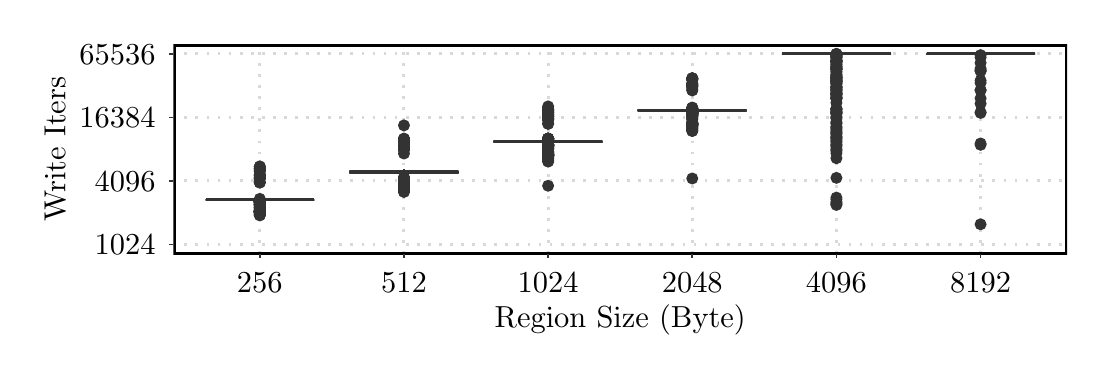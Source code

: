 % Created by tikzDevice version 0.12.3.1 on 2022-10-11 15:27:34
% !TEX encoding = UTF-8 Unicode
\begin{tikzpicture}[x=1pt,y=1pt]
\definecolor{fillColor}{RGB}{255,255,255}
\path[use as bounding box,fill=fillColor,fill opacity=0.00] (0,0) rectangle (381.59,116.64);
\begin{scope}
\path[clip] (  0.00,  0.00) rectangle (381.59,116.64);
\definecolor{drawColor}{RGB}{255,255,255}
\definecolor{fillColor}{RGB}{255,255,255}

\path[draw=drawColor,line width= 0.6pt,line join=round,line cap=round,fill=fillColor] (  0.00,  0.00) rectangle (381.59,116.64);
\end{scope}
\begin{scope}
\path[clip] ( 52.63, 34.85) rectangle (375.59,110.64);
\definecolor{fillColor}{RGB}{255,255,255}

\path[fill=fillColor] ( 52.63, 34.85) rectangle (375.59,110.64);
\definecolor{drawColor}{gray}{0.85}

\path[draw=drawColor,line width= 1.1pt,dash pattern=on 1pt off 3pt ,line join=round] ( 52.63, 38.30) --
	(375.59, 38.30);

\path[draw=drawColor,line width= 1.1pt,dash pattern=on 1pt off 3pt ,line join=round] ( 52.63, 61.26) --
	(375.59, 61.26);

\path[draw=drawColor,line width= 1.1pt,dash pattern=on 1pt off 3pt ,line join=round] ( 52.63, 84.23) --
	(375.59, 84.23);

\path[draw=drawColor,line width= 1.1pt,dash pattern=on 1pt off 3pt ,line join=round] ( 52.63,107.20) --
	(375.59,107.20);

\path[draw=drawColor,line width= 1.1pt,dash pattern=on 1pt off 3pt ,line join=round] ( 83.88, 34.85) --
	( 83.88,110.64);

\path[draw=drawColor,line width= 1.1pt,dash pattern=on 1pt off 3pt ,line join=round] (135.97, 34.85) --
	(135.97,110.64);

\path[draw=drawColor,line width= 1.1pt,dash pattern=on 1pt off 3pt ,line join=round] (188.06, 34.85) --
	(188.06,110.64);

\path[draw=drawColor,line width= 1.1pt,dash pattern=on 1pt off 3pt ,line join=round] (240.15, 34.85) --
	(240.15,110.64);

\path[draw=drawColor,line width= 1.1pt,dash pattern=on 1pt off 3pt ,line join=round] (292.24, 34.85) --
	(292.24,110.64);

\path[draw=drawColor,line width= 1.1pt,dash pattern=on 1pt off 3pt ,line join=round] (344.33, 34.85) --
	(344.33,110.64);
\definecolor{drawColor}{gray}{0.20}
\definecolor{fillColor}{gray}{0.20}

\path[draw=drawColor,line width= 0.4pt,line join=round,line cap=round,fill=fillColor] ( 83.88, 49.58) circle (  1.96);

\path[draw=drawColor,line width= 0.4pt,line join=round,line cap=round,fill=fillColor] ( 83.88, 53.65) circle (  1.96);

\path[draw=drawColor,line width= 0.4pt,line join=round,line cap=round,fill=fillColor] ( 83.88, 51.81) circle (  1.96);

\path[draw=drawColor,line width= 0.4pt,line join=round,line cap=round,fill=fillColor] ( 83.88, 52.65) circle (  1.96);

\path[draw=drawColor,line width= 0.4pt,line join=round,line cap=round,fill=fillColor] ( 83.88, 50.08) circle (  1.96);

\path[draw=drawColor,line width= 0.4pt,line join=round,line cap=round,fill=fillColor] ( 83.88, 53.96) circle (  1.96);

\path[draw=drawColor,line width= 0.4pt,line join=round,line cap=round,fill=fillColor] ( 83.88, 51.64) circle (  1.96);

\path[draw=drawColor,line width= 0.4pt,line join=round,line cap=round,fill=fillColor] ( 83.88, 53.95) circle (  1.96);

\path[draw=drawColor,line width= 0.4pt,line join=round,line cap=round,fill=fillColor] ( 83.88, 53.94) circle (  1.96);

\path[draw=drawColor,line width= 0.4pt,line join=round,line cap=round,fill=fillColor] ( 83.88, 53.99) circle (  1.96);

\path[draw=drawColor,line width= 0.4pt,line join=round,line cap=round,fill=fillColor] ( 83.88, 50.36) circle (  1.96);

\path[draw=drawColor,line width= 0.4pt,line join=round,line cap=round,fill=fillColor] ( 83.88, 51.64) circle (  1.96);

\path[draw=drawColor,line width= 0.4pt,line join=round,line cap=round,fill=fillColor] ( 83.88, 53.98) circle (  1.96);

\path[draw=drawColor,line width= 0.4pt,line join=round,line cap=round,fill=fillColor] ( 83.88, 53.87) circle (  1.96);

\path[draw=drawColor,line width= 0.4pt,line join=round,line cap=round,fill=fillColor] ( 83.88, 53.97) circle (  1.96);

\path[draw=drawColor,line width= 0.4pt,line join=round,line cap=round,fill=fillColor] ( 83.88, 49.92) circle (  1.96);

\path[draw=drawColor,line width= 0.4pt,line join=round,line cap=round,fill=fillColor] ( 83.88, 60.81) circle (  1.96);

\path[draw=drawColor,line width= 0.4pt,line join=round,line cap=round,fill=fillColor] ( 83.88, 62.09) circle (  1.96);

\path[draw=drawColor,line width= 0.4pt,line join=round,line cap=round,fill=fillColor] ( 83.88, 66.52) circle (  1.96);

\path[draw=drawColor,line width= 0.4pt,line join=round,line cap=round,fill=fillColor] ( 83.88, 64.93) circle (  1.96);

\path[draw=drawColor,line width= 0.4pt,line join=round,line cap=round,fill=fillColor] ( 83.88, 53.68) circle (  1.96);

\path[draw=drawColor,line width= 0.4pt,line join=round,line cap=round,fill=fillColor] ( 83.88, 53.55) circle (  1.96);

\path[draw=drawColor,line width= 0.4pt,line join=round,line cap=round,fill=fillColor] ( 83.88, 49.98) circle (  1.96);

\path[draw=drawColor,line width= 0.4pt,line join=round,line cap=round,fill=fillColor] ( 83.88, 53.97) circle (  1.96);

\path[draw=drawColor,line width= 0.4pt,line join=round,line cap=round,fill=fillColor] ( 83.88, 50.27) circle (  1.96);

\path[draw=drawColor,line width= 0.4pt,line join=round,line cap=round,fill=fillColor] ( 83.88, 49.14) circle (  1.96);

\path[draw=drawColor,line width= 0.4pt,line join=round,line cap=round,fill=fillColor] ( 83.88, 50.49) circle (  1.96);

\path[draw=drawColor,line width= 0.4pt,line join=round,line cap=round,fill=fillColor] ( 83.88, 51.21) circle (  1.96);

\path[draw=drawColor,line width= 0.4pt,line join=round,line cap=round,fill=fillColor] ( 83.88, 52.57) circle (  1.96);

\path[draw=drawColor,line width= 0.4pt,line join=round,line cap=round,fill=fillColor] ( 83.88, 62.32) circle (  1.96);

\path[draw=drawColor,line width= 0.4pt,line join=round,line cap=round,fill=fillColor] ( 83.88, 51.68) circle (  1.96);

\path[draw=drawColor,line width= 0.4pt,line join=round,line cap=round,fill=fillColor] ( 83.88, 53.55) circle (  1.96);

\path[draw=drawColor,line width= 0.4pt,line join=round,line cap=round,fill=fillColor] ( 83.88, 53.84) circle (  1.96);

\path[draw=drawColor,line width= 0.4pt,line join=round,line cap=round,fill=fillColor] ( 83.88, 53.79) circle (  1.96);

\path[draw=drawColor,line width= 0.4pt,line join=round,line cap=round,fill=fillColor] ( 83.88, 50.65) circle (  1.96);

\path[draw=drawColor,line width= 0.4pt,line join=round,line cap=round,fill=fillColor] ( 83.88, 53.67) circle (  1.96);

\path[draw=drawColor,line width= 0.4pt,line join=round,line cap=round,fill=fillColor] ( 83.88, 62.17) circle (  1.96);

\path[draw=drawColor,line width= 0.4pt,line join=round,line cap=round,fill=fillColor] ( 83.88, 64.95) circle (  1.96);

\path[draw=drawColor,line width= 0.4pt,line join=round,line cap=round,fill=fillColor] ( 83.88, 50.34) circle (  1.96);

\path[draw=drawColor,line width= 0.4pt,line join=round,line cap=round,fill=fillColor] ( 83.88, 54.01) circle (  1.96);

\path[draw=drawColor,line width= 0.4pt,line join=round,line cap=round,fill=fillColor] ( 83.88, 63.09) circle (  1.96);

\path[draw=drawColor,line width= 0.4pt,line join=round,line cap=round,fill=fillColor] ( 83.88, 53.35) circle (  1.96);

\path[draw=drawColor,line width= 0.4pt,line join=round,line cap=round,fill=fillColor] ( 83.88, 53.95) circle (  1.96);

\path[draw=drawColor,line width= 0.4pt,line join=round,line cap=round,fill=fillColor] ( 83.88, 53.68) circle (  1.96);

\path[draw=drawColor,line width= 0.4pt,line join=round,line cap=round,fill=fillColor] ( 83.88, 53.99) circle (  1.96);

\path[draw=drawColor,line width= 0.4pt,line join=round,line cap=round,fill=fillColor] ( 83.88, 50.17) circle (  1.96);

\path[draw=drawColor,line width= 0.4pt,line join=round,line cap=round,fill=fillColor] ( 83.88, 51.95) circle (  1.96);

\path[draw=drawColor,line width= 0.4pt,line join=round,line cap=round,fill=fillColor] ( 83.88, 63.48) circle (  1.96);

\path[draw=drawColor,line width= 0.4pt,line join=round,line cap=round,fill=fillColor] ( 83.88, 50.12) circle (  1.96);

\path[draw=drawColor,line width= 0.4pt,line join=round,line cap=round,fill=fillColor] ( 83.88, 51.12) circle (  1.96);

\path[draw=drawColor,line width= 0.4pt,line join=round,line cap=round,fill=fillColor] ( 83.88, 50.08) circle (  1.96);

\path[draw=drawColor,line width= 0.4pt,line join=round,line cap=round,fill=fillColor] ( 83.88, 50.35) circle (  1.96);

\path[draw=drawColor,line width= 0.4pt,line join=round,line cap=round,fill=fillColor] ( 83.88, 53.97) circle (  1.96);

\path[draw=drawColor,line width= 0.4pt,line join=round,line cap=round,fill=fillColor] ( 83.88, 53.67) circle (  1.96);

\path[draw=drawColor,line width= 0.4pt,line join=round,line cap=round,fill=fillColor] ( 83.88, 52.55) circle (  1.96);

\path[draw=drawColor,line width= 0.4pt,line join=round,line cap=round,fill=fillColor] ( 83.88, 52.76) circle (  1.96);

\path[draw=drawColor,line width= 0.4pt,line join=round,line cap=round,fill=fillColor] ( 83.88, 66.32) circle (  1.96);

\path[draw=drawColor,line width= 0.4pt,line join=round,line cap=round,fill=fillColor] ( 83.88, 49.12) circle (  1.96);

\path[draw=drawColor,line width= 0.4pt,line join=round,line cap=round,fill=fillColor] ( 83.88, 54.00) circle (  1.96);

\path[draw=drawColor,line width= 0.4pt,line join=round,line cap=round,fill=fillColor] ( 83.88, 53.97) circle (  1.96);

\path[draw=drawColor,line width= 0.4pt,line join=round,line cap=round,fill=fillColor] ( 83.88, 66.39) circle (  1.96);

\path[draw=drawColor,line width= 0.4pt,line join=round,line cap=round,fill=fillColor] ( 83.88, 50.42) circle (  1.96);

\path[draw=drawColor,line width= 0.4pt,line join=round,line cap=round,fill=fillColor] ( 83.88, 53.31) circle (  1.96);

\path[draw=drawColor,line width= 0.4pt,line join=round,line cap=round,fill=fillColor] ( 83.88, 52.59) circle (  1.96);

\path[draw=drawColor,line width= 0.4pt,line join=round,line cap=round,fill=fillColor] ( 83.88, 52.72) circle (  1.96);

\path[draw=drawColor,line width= 0.4pt,line join=round,line cap=round,fill=fillColor] ( 83.88, 48.80) circle (  1.96);

\path[draw=drawColor,line width= 0.4pt,line join=round,line cap=round,fill=fillColor] ( 83.88, 65.80) circle (  1.96);

\path[draw=drawColor,line width= 0.4pt,line join=round,line cap=round,fill=fillColor] ( 83.88, 53.68) circle (  1.96);

\path[draw=drawColor,line width= 0.4pt,line join=round,line cap=round,fill=fillColor] ( 83.88, 53.93) circle (  1.96);

\path[draw=drawColor,line width= 0.4pt,line join=round,line cap=round,fill=fillColor] ( 83.88, 50.23) circle (  1.96);

\path[draw=drawColor,line width= 0.4pt,line join=round,line cap=round,fill=fillColor] ( 83.88, 53.89) circle (  1.96);

\path[draw=drawColor,line width= 0.4pt,line join=round,line cap=round,fill=fillColor] ( 83.88, 53.96) circle (  1.96);

\path[draw=drawColor,line width= 0.4pt,line join=round,line cap=round,fill=fillColor] ( 83.88, 53.99) circle (  1.96);

\path[draw=drawColor,line width= 0.4pt,line join=round,line cap=round,fill=fillColor] ( 83.88, 54.00) circle (  1.96);

\path[draw=drawColor,line width= 0.4pt,line join=round,line cap=round,fill=fillColor] ( 83.88, 53.96) circle (  1.96);

\path[draw=drawColor,line width= 0.4pt,line join=round,line cap=round,fill=fillColor] ( 83.88, 50.16) circle (  1.96);

\path[draw=drawColor,line width= 0.4pt,line join=round,line cap=round,fill=fillColor] ( 83.88, 50.83) circle (  1.96);

\path[draw=drawColor,line width= 0.4pt,line join=round,line cap=round,fill=fillColor] ( 83.88, 49.94) circle (  1.96);

\path[draw=drawColor,line width= 0.4pt,line join=round,line cap=round,fill=fillColor] ( 83.88, 50.40) circle (  1.96);

\path[draw=drawColor,line width= 0.4pt,line join=round,line cap=round,fill=fillColor] ( 83.88, 49.96) circle (  1.96);

\path[draw=drawColor,line width= 0.4pt,line join=round,line cap=round,fill=fillColor] ( 83.88, 53.91) circle (  1.96);

\path[draw=drawColor,line width= 0.4pt,line join=round,line cap=round,fill=fillColor] ( 83.88, 60.66) circle (  1.96);

\path[draw=drawColor,line width= 0.4pt,line join=round,line cap=round,fill=fillColor] ( 83.88, 52.62) circle (  1.96);

\path[draw=drawColor,line width= 0.4pt,line join=round,line cap=round,fill=fillColor] ( 83.88, 53.41) circle (  1.96);

\path[draw=drawColor,line width= 0.4pt,line join=round,line cap=round,fill=fillColor] ( 83.88, 52.66) circle (  1.96);

\path[draw=drawColor,line width= 0.4pt,line join=round,line cap=round,fill=fillColor] ( 83.88, 65.67) circle (  1.96);

\path[draw=drawColor,line width= 0.4pt,line join=round,line cap=round,fill=fillColor] ( 83.88, 49.94) circle (  1.96);

\path[draw=drawColor,line width= 0.4pt,line join=round,line cap=round,fill=fillColor] ( 83.88, 53.79) circle (  1.96);

\path[draw=drawColor,line width= 0.4pt,line join=round,line cap=round,fill=fillColor] ( 83.88, 63.14) circle (  1.96);

\path[draw=drawColor,line width= 0.4pt,line join=round,line cap=round,fill=fillColor] ( 83.88, 50.31) circle (  1.96);

\path[draw=drawColor,line width= 0.4pt,line join=round,line cap=round,fill=fillColor] ( 83.88, 50.23) circle (  1.96);

\path[draw=drawColor,line width= 0.4pt,line join=round,line cap=round,fill=fillColor] ( 83.88, 53.00) circle (  1.96);

\path[draw=drawColor,line width= 0.4pt,line join=round,line cap=round,fill=fillColor] ( 83.88, 53.86) circle (  1.96);

\path[draw=drawColor,line width= 0.4pt,line join=round,line cap=round,fill=fillColor] ( 83.88, 53.87) circle (  1.96);

\path[draw=drawColor,line width= 0.4pt,line join=round,line cap=round,fill=fillColor] ( 83.88, 49.52) circle (  1.96);

\path[draw=drawColor,line width= 0.4pt,line join=round,line cap=round,fill=fillColor] ( 83.88, 51.50) circle (  1.96);

\path[draw=drawColor,line width= 0.4pt,line join=round,line cap=round,fill=fillColor] ( 83.88, 53.99) circle (  1.96);

\path[draw=drawColor,line width= 0.4pt,line join=round,line cap=round,fill=fillColor] ( 83.88, 53.98) circle (  1.96);

\path[draw=drawColor,line width= 0.4pt,line join=round,line cap=round,fill=fillColor] ( 83.88, 62.52) circle (  1.96);

\path[draw=drawColor,line width= 0.4pt,line join=round,line cap=round,fill=fillColor] ( 83.88, 50.18) circle (  1.96);

\path[draw=drawColor,line width= 0.4pt,line join=round,line cap=round,fill=fillColor] ( 83.88, 53.73) circle (  1.96);

\path[draw=drawColor,line width= 0.4pt,line join=round,line cap=round,fill=fillColor] ( 83.88, 53.02) circle (  1.96);

\path[draw=drawColor,line width= 0.4pt,line join=round,line cap=round,fill=fillColor] ( 83.88, 50.38) circle (  1.96);

\path[draw=drawColor,line width= 0.4pt,line join=round,line cap=round,fill=fillColor] ( 83.88, 54.79) circle (  1.96);

\path[draw=drawColor,line width= 0.4pt,line join=round,line cap=round,fill=fillColor] ( 83.88, 63.26) circle (  1.96);

\path[draw=drawColor,line width= 0.4pt,line join=round,line cap=round,fill=fillColor] ( 83.88, 53.32) circle (  1.96);

\path[draw=drawColor,line width= 0.4pt,line join=round,line cap=round,fill=fillColor] ( 83.88, 53.79) circle (  1.96);

\path[draw=drawColor,line width= 0.4pt,line join=round,line cap=round,fill=fillColor] ( 83.88, 53.87) circle (  1.96);

\path[draw=drawColor,line width= 0.4pt,line join=round,line cap=round,fill=fillColor] ( 83.88, 50.11) circle (  1.96);

\path[draw=drawColor,line width= 0.4pt,line join=round,line cap=round,fill=fillColor] ( 83.88, 50.37) circle (  1.96);

\path[draw=drawColor,line width= 0.4pt,line join=round,line cap=round,fill=fillColor] ( 83.88, 54.01) circle (  1.96);

\path[draw=drawColor,line width= 0.4pt,line join=round,line cap=round,fill=fillColor] ( 83.88, 65.49) circle (  1.96);

\path[draw=drawColor,line width= 0.4pt,line join=round,line cap=round,fill=fillColor] ( 83.88, 54.00) circle (  1.96);

\path[draw=drawColor,line width= 0.4pt,line join=round,line cap=round,fill=fillColor] ( 83.88, 52.76) circle (  1.96);

\path[draw=drawColor,line width= 0.4pt,line join=round,line cap=round,fill=fillColor] ( 83.88, 53.50) circle (  1.96);

\path[draw=drawColor,line width= 0.4pt,line join=round,line cap=round,fill=fillColor] ( 83.88, 53.84) circle (  1.96);

\path[draw=drawColor,line width= 0.4pt,line join=round,line cap=round,fill=fillColor] ( 83.88, 50.12) circle (  1.96);

\path[draw=drawColor,line width= 0.4pt,line join=round,line cap=round,fill=fillColor] ( 83.88, 60.69) circle (  1.96);

\path[draw=drawColor,line width= 0.4pt,line join=round,line cap=round,fill=fillColor] ( 83.88, 62.19) circle (  1.96);

\path[draw=drawColor,line width= 0.4pt,line join=round,line cap=round,fill=fillColor] ( 83.88, 53.88) circle (  1.96);

\path[draw=drawColor,line width= 0.4pt,line join=round,line cap=round,fill=fillColor] ( 83.88, 53.98) circle (  1.96);

\path[draw=drawColor,line width= 0.4pt,line join=round,line cap=round,fill=fillColor] ( 83.88, 53.94) circle (  1.96);

\path[draw=drawColor,line width= 0.4pt,line join=round,line cap=round,fill=fillColor] ( 83.88, 63.69) circle (  1.96);

\path[draw=drawColor,line width= 0.4pt,line join=round,line cap=round,fill=fillColor] ( 83.88, 50.26) circle (  1.96);

\path[draw=drawColor,line width= 0.4pt,line join=round,line cap=round,fill=fillColor] ( 83.88, 50.16) circle (  1.96);

\path[draw=drawColor,line width= 0.4pt,line join=round,line cap=round,fill=fillColor] ( 83.88, 53.97) circle (  1.96);

\path[draw=drawColor,line width= 0.4pt,line join=round,line cap=round,fill=fillColor] ( 83.88, 49.99) circle (  1.96);

\path[draw=drawColor,line width= 0.4pt,line join=round,line cap=round,fill=fillColor] ( 83.88, 53.56) circle (  1.96);

\path[draw=drawColor,line width= 0.4pt,line join=round,line cap=round,fill=fillColor] ( 83.88, 50.81) circle (  1.96);

\path[draw=drawColor,line width= 0.4pt,line join=round,line cap=round,fill=fillColor] ( 83.88, 53.96) circle (  1.96);

\path[draw=drawColor,line width= 0.4pt,line join=round,line cap=round,fill=fillColor] ( 83.88, 49.08) circle (  1.96);

\path[draw=drawColor,line width= 0.4pt,line join=round,line cap=round,fill=fillColor] ( 83.88, 50.23) circle (  1.96);

\path[draw=drawColor,line width= 0.4pt,line join=round,line cap=round,fill=fillColor] ( 83.88, 53.92) circle (  1.96);

\path[draw=drawColor,line width= 0.4pt,line join=round,line cap=round,fill=fillColor] ( 83.88, 49.90) circle (  1.96);

\path[draw=drawColor,line width= 0.4pt,line join=round,line cap=round,fill=fillColor] ( 83.88, 53.94) circle (  1.96);

\path[draw=drawColor,line width= 0.4pt,line join=round,line cap=round,fill=fillColor] ( 83.88, 63.00) circle (  1.96);

\path[draw=drawColor,line width= 0.4pt,line join=round,line cap=round,fill=fillColor] ( 83.88, 54.00) circle (  1.96);

\path[draw=drawColor,line width= 0.4pt,line join=round,line cap=round,fill=fillColor] ( 83.88, 65.76) circle (  1.96);

\path[draw=drawColor,line width= 0.4pt,line join=round,line cap=round,fill=fillColor] ( 83.88, 49.87) circle (  1.96);

\path[draw=drawColor,line width= 0.4pt,line join=round,line cap=round,fill=fillColor] ( 83.88, 52.76) circle (  1.96);

\path[draw=drawColor,line width= 0.4pt,line join=round,line cap=round,fill=fillColor] ( 83.88, 53.92) circle (  1.96);

\path[draw=drawColor,line width= 0.4pt,line join=round,line cap=round,fill=fillColor] ( 83.88, 48.94) circle (  1.96);

\path[draw=drawColor,line width= 0.4pt,line join=round,line cap=round,fill=fillColor] ( 83.88, 53.97) circle (  1.96);

\path[draw=drawColor,line width= 0.4pt,line join=round,line cap=round,fill=fillColor] ( 83.88, 51.98) circle (  1.96);

\path[draw=drawColor,line width= 0.4pt,line join=round,line cap=round,fill=fillColor] ( 83.88, 54.01) circle (  1.96);

\path[draw=drawColor,line width= 0.4pt,line join=round,line cap=round,fill=fillColor] ( 83.88, 52.57) circle (  1.96);

\path[draw=drawColor,line width= 0.4pt,line join=round,line cap=round,fill=fillColor] ( 83.88, 64.82) circle (  1.96);

\path[draw=drawColor,line width= 0.4pt,line join=round,line cap=round,fill=fillColor] ( 83.88, 49.38) circle (  1.96);

\path[draw=drawColor,line width= 0.6pt,line join=round] ( 83.88, 54.46) -- ( 83.88, 54.71);

\path[draw=drawColor,line width= 0.6pt,line join=round] ( 83.88, 54.28) -- ( 83.88, 54.02);
\definecolor{fillColor}{RGB}{133,92,117}

\path[draw=drawColor,line width= 0.6pt,line join=round,line cap=round,fill=fillColor] ( 64.35, 54.46) --
	( 64.35, 54.28) --
	(103.42, 54.28) --
	(103.42, 54.46) --
	( 64.35, 54.46) --
	cycle;

\path[draw=drawColor,line width= 1.1pt,line join=round] ( 64.35, 54.39) -- (103.42, 54.39);
\definecolor{fillColor}{gray}{0.20}

\path[draw=drawColor,line width= 0.4pt,line join=round,line cap=round,fill=fillColor] (135.97, 58.33) circle (  1.96);

\path[draw=drawColor,line width= 0.4pt,line join=round,line cap=round,fill=fillColor] (135.97, 60.21) circle (  1.96);

\path[draw=drawColor,line width= 0.4pt,line join=round,line cap=round,fill=fillColor] (135.97, 60.82) circle (  1.96);

\path[draw=drawColor,line width= 0.4pt,line join=round,line cap=round,fill=fillColor] (135.97, 75.97) circle (  1.96);

\path[draw=drawColor,line width= 0.4pt,line join=round,line cap=round,fill=fillColor] (135.97, 59.16) circle (  1.96);

\path[draw=drawColor,line width= 0.4pt,line join=round,line cap=round,fill=fillColor] (135.97, 75.98) circle (  1.96);

\path[draw=drawColor,line width= 0.4pt,line join=round,line cap=round,fill=fillColor] (135.97, 61.84) circle (  1.96);

\path[draw=drawColor,line width= 0.4pt,line join=round,line cap=round,fill=fillColor] (135.97, 73.82) circle (  1.96);

\path[draw=drawColor,line width= 0.4pt,line join=round,line cap=round,fill=fillColor] (135.97, 81.33) circle (  1.96);

\path[draw=drawColor,line width= 0.4pt,line join=round,line cap=round,fill=fillColor] (135.97, 73.83) circle (  1.96);

\path[draw=drawColor,line width= 0.4pt,line join=round,line cap=round,fill=fillColor] (135.97, 59.95) circle (  1.96);

\path[draw=drawColor,line width= 0.4pt,line join=round,line cap=round,fill=fillColor] (135.97, 73.59) circle (  1.96);

\path[draw=drawColor,line width= 0.4pt,line join=round,line cap=round,fill=fillColor] (135.97, 60.40) circle (  1.96);

\path[draw=drawColor,line width= 0.4pt,line join=round,line cap=round,fill=fillColor] (135.97, 76.12) circle (  1.96);

\path[draw=drawColor,line width= 0.4pt,line join=round,line cap=round,fill=fillColor] (135.97, 73.90) circle (  1.96);

\path[draw=drawColor,line width= 0.4pt,line join=round,line cap=round,fill=fillColor] (135.97, 75.63) circle (  1.96);

\path[draw=drawColor,line width= 0.4pt,line join=round,line cap=round,fill=fillColor] (135.97, 76.54) circle (  1.96);

\path[draw=drawColor,line width= 0.4pt,line join=round,line cap=round,fill=fillColor] (135.97, 72.67) circle (  1.96);

\path[draw=drawColor,line width= 0.4pt,line join=round,line cap=round,fill=fillColor] (135.97, 75.93) circle (  1.96);

\path[draw=drawColor,line width= 0.4pt,line join=round,line cap=round,fill=fillColor] (135.97, 59.00) circle (  1.96);

\path[draw=drawColor,line width= 0.4pt,line join=round,line cap=round,fill=fillColor] (135.97, 72.97) circle (  1.96);

\path[draw=drawColor,line width= 0.4pt,line join=round,line cap=round,fill=fillColor] (135.97, 72.77) circle (  1.96);

\path[draw=drawColor,line width= 0.4pt,line join=round,line cap=round,fill=fillColor] (135.97, 76.00) circle (  1.96);

\path[draw=drawColor,line width= 0.4pt,line join=round,line cap=round,fill=fillColor] (135.97, 59.82) circle (  1.96);

\path[draw=drawColor,line width= 0.4pt,line join=round,line cap=round,fill=fillColor] (135.97, 61.09) circle (  1.96);

\path[draw=drawColor,line width= 0.4pt,line join=round,line cap=round,fill=fillColor] (135.97, 76.28) circle (  1.96);

\path[draw=drawColor,line width= 0.4pt,line join=round,line cap=round,fill=fillColor] (135.97, 74.19) circle (  1.96);

\path[draw=drawColor,line width= 0.4pt,line join=round,line cap=round,fill=fillColor] (135.97, 59.56) circle (  1.96);

\path[draw=drawColor,line width= 0.4pt,line join=round,line cap=round,fill=fillColor] (135.97, 61.11) circle (  1.96);

\path[draw=drawColor,line width= 0.4pt,line join=round,line cap=round,fill=fillColor] (135.97, 60.25) circle (  1.96);

\path[draw=drawColor,line width= 0.4pt,line join=round,line cap=round,fill=fillColor] (135.97, 73.94) circle (  1.96);

\path[draw=drawColor,line width= 0.4pt,line join=round,line cap=round,fill=fillColor] (135.97, 60.42) circle (  1.96);

\path[draw=drawColor,line width= 0.4pt,line join=round,line cap=round,fill=fillColor] (135.97, 59.70) circle (  1.96);

\path[draw=drawColor,line width= 0.4pt,line join=round,line cap=round,fill=fillColor] (135.97, 74.91) circle (  1.96);

\path[draw=drawColor,line width= 0.4pt,line join=round,line cap=round,fill=fillColor] (135.97, 60.45) circle (  1.96);

\path[draw=drawColor,line width= 0.4pt,line join=round,line cap=round,fill=fillColor] (135.97, 59.34) circle (  1.96);

\path[draw=drawColor,line width= 0.4pt,line join=round,line cap=round,fill=fillColor] (135.97, 76.10) circle (  1.96);

\path[draw=drawColor,line width= 0.4pt,line join=round,line cap=round,fill=fillColor] (135.97, 60.30) circle (  1.96);

\path[draw=drawColor,line width= 0.4pt,line join=round,line cap=round,fill=fillColor] (135.97, 57.35) circle (  1.96);

\path[draw=drawColor,line width= 0.4pt,line join=round,line cap=round,fill=fillColor] (135.97, 62.03) circle (  1.96);

\path[draw=drawColor,line width= 0.4pt,line join=round,line cap=round,fill=fillColor] (135.97, 72.81) circle (  1.96);

\path[draw=drawColor,line width= 0.4pt,line join=round,line cap=round,fill=fillColor] (135.97, 60.21) circle (  1.96);

\path[draw=drawColor,line width= 0.4pt,line join=round,line cap=round,fill=fillColor] (135.97, 59.62) circle (  1.96);

\path[draw=drawColor,line width= 0.4pt,line join=round,line cap=round,fill=fillColor] (135.97, 58.74) circle (  1.96);

\path[draw=drawColor,line width= 0.4pt,line join=round,line cap=round,fill=fillColor] (135.97, 73.97) circle (  1.96);

\path[draw=drawColor,line width= 0.4pt,line join=round,line cap=round,fill=fillColor] (135.97, 73.32) circle (  1.96);

\path[draw=drawColor,line width= 0.4pt,line join=round,line cap=round,fill=fillColor] (135.97, 59.36) circle (  1.96);

\path[draw=drawColor,line width= 0.4pt,line join=round,line cap=round,fill=fillColor] (135.97, 60.99) circle (  1.96);

\path[draw=drawColor,line width= 0.4pt,line join=round,line cap=round,fill=fillColor] (135.97, 75.78) circle (  1.96);

\path[draw=drawColor,line width= 0.4pt,line join=round,line cap=round,fill=fillColor] (135.97, 58.71) circle (  1.96);

\path[draw=drawColor,line width= 0.4pt,line join=round,line cap=round,fill=fillColor] (135.97, 74.08) circle (  1.96);

\path[draw=drawColor,line width= 0.4pt,line join=round,line cap=round,fill=fillColor] (135.97, 62.64) circle (  1.96);

\path[draw=drawColor,line width= 0.4pt,line join=round,line cap=round,fill=fillColor] (135.97, 73.46) circle (  1.96);

\path[draw=drawColor,line width= 0.4pt,line join=round,line cap=round,fill=fillColor] (135.97, 62.15) circle (  1.96);

\path[draw=drawColor,line width= 0.4pt,line join=round,line cap=round,fill=fillColor] (135.97, 76.45) circle (  1.96);

\path[draw=drawColor,line width= 0.4pt,line join=round,line cap=round,fill=fillColor] (135.97, 72.96) circle (  1.96);

\path[draw=drawColor,line width= 0.4pt,line join=round,line cap=round,fill=fillColor] (135.97, 74.28) circle (  1.96);

\path[draw=drawColor,line width= 0.4pt,line join=round,line cap=round,fill=fillColor] (135.97, 62.26) circle (  1.96);

\path[draw=drawColor,line width= 0.4pt,line join=round,line cap=round,fill=fillColor] (135.97, 72.67) circle (  1.96);

\path[draw=drawColor,line width= 0.4pt,line join=round,line cap=round,fill=fillColor] (135.97, 60.48) circle (  1.96);

\path[draw=drawColor,line width= 0.4pt,line join=round,line cap=round,fill=fillColor] (135.97, 58.00) circle (  1.96);

\path[draw=drawColor,line width= 0.4pt,line join=round,line cap=round,fill=fillColor] (135.97, 72.64) circle (  1.96);

\path[draw=drawColor,line width= 0.4pt,line join=round,line cap=round,fill=fillColor] (135.97, 57.31) circle (  1.96);

\path[draw=drawColor,line width= 0.4pt,line join=round,line cap=round,fill=fillColor] (135.97, 75.66) circle (  1.96);

\path[draw=drawColor,line width= 0.4pt,line join=round,line cap=round,fill=fillColor] (135.97, 60.13) circle (  1.96);

\path[draw=drawColor,line width= 0.4pt,line join=round,line cap=round,fill=fillColor] (135.97, 60.52) circle (  1.96);

\path[draw=drawColor,line width= 0.4pt,line join=round,line cap=round,fill=fillColor] (135.97, 60.44) circle (  1.96);

\path[draw=drawColor,line width= 0.4pt,line join=round,line cap=round,fill=fillColor] (135.97, 60.24) circle (  1.96);

\path[draw=drawColor,line width= 0.4pt,line join=round,line cap=round,fill=fillColor] (135.97, 59.89) circle (  1.96);

\path[draw=drawColor,line width= 0.4pt,line join=round,line cap=round,fill=fillColor] (135.97, 61.66) circle (  1.96);

\path[draw=drawColor,line width= 0.4pt,line join=round,line cap=round,fill=fillColor] (135.97, 61.69) circle (  1.96);

\path[draw=drawColor,line width= 0.4pt,line join=round,line cap=round,fill=fillColor] (135.97, 59.83) circle (  1.96);

\path[draw=drawColor,line width= 0.4pt,line join=round,line cap=round,fill=fillColor] (135.97, 74.09) circle (  1.96);

\path[draw=drawColor,line width= 0.4pt,line join=round,line cap=round,fill=fillColor] (135.97, 60.65) circle (  1.96);

\path[draw=drawColor,line width= 0.4pt,line join=round,line cap=round,fill=fillColor] (135.97, 72.66) circle (  1.96);

\path[draw=drawColor,line width= 0.4pt,line join=round,line cap=round,fill=fillColor] (135.97, 76.25) circle (  1.96);

\path[draw=drawColor,line width= 0.4pt,line join=round,line cap=round,fill=fillColor] (135.97, 71.16) circle (  1.96);

\path[draw=drawColor,line width= 0.4pt,line join=round,line cap=round,fill=fillColor] (135.97, 73.87) circle (  1.96);

\path[draw=drawColor,line width= 0.4pt,line join=round,line cap=round,fill=fillColor] (135.97, 59.21) circle (  1.96);

\path[draw=drawColor,line width= 0.4pt,line join=round,line cap=round,fill=fillColor] (135.97, 59.14) circle (  1.96);

\path[draw=drawColor,line width= 0.4pt,line join=round,line cap=round,fill=fillColor] (135.97, 61.15) circle (  1.96);

\path[draw=drawColor,line width= 0.4pt,line join=round,line cap=round,fill=fillColor] (135.97, 59.64) circle (  1.96);

\path[draw=drawColor,line width= 0.4pt,line join=round,line cap=round,fill=fillColor] (135.97, 59.43) circle (  1.96);

\path[draw=drawColor,line width= 0.4pt,line join=round,line cap=round,fill=fillColor] (135.97, 73.63) circle (  1.96);

\path[draw=drawColor,line width= 0.4pt,line join=round,line cap=round,fill=fillColor] (135.97, 60.23) circle (  1.96);

\path[draw=drawColor,line width= 0.4pt,line join=round,line cap=round,fill=fillColor] (135.97, 76.41) circle (  1.96);

\path[draw=drawColor,line width= 0.4pt,line join=round,line cap=round,fill=fillColor] (135.97, 60.13) circle (  1.96);

\path[draw=drawColor,line width= 0.4pt,line join=round,line cap=round,fill=fillColor] (135.97, 76.14) circle (  1.96);

\path[draw=drawColor,line width= 0.4pt,line join=round,line cap=round,fill=fillColor] (135.97, 59.89) circle (  1.96);

\path[draw=drawColor,line width= 0.4pt,line join=round,line cap=round,fill=fillColor] (135.97, 76.28) circle (  1.96);

\path[draw=drawColor,line width= 0.6pt,line join=round] (135.97, 64.80) -- (135.97, 65.44);

\path[draw=drawColor,line width= 0.6pt,line join=round] (135.97, 63.95) -- (135.97, 62.71);
\definecolor{fillColor}{RGB}{217,175,107}

\path[draw=drawColor,line width= 0.6pt,line join=round,line cap=round,fill=fillColor] (116.44, 64.80) --
	(116.44, 63.95) --
	(155.51, 63.95) --
	(155.51, 64.80) --
	(116.44, 64.80) --
	cycle;

\path[draw=drawColor,line width= 1.1pt,line join=round] (116.44, 64.38) -- (155.51, 64.38);
\definecolor{fillColor}{gray}{0.20}

\path[draw=drawColor,line width= 0.4pt,line join=round,line cap=round,fill=fillColor] (188.06, 71.73) circle (  1.96);

\path[draw=drawColor,line width= 0.4pt,line join=round,line cap=round,fill=fillColor] (188.06, 83.50) circle (  1.96);

\path[draw=drawColor,line width= 0.4pt,line join=round,line cap=round,fill=fillColor] (188.06, 76.43) circle (  1.96);

\path[draw=drawColor,line width= 0.4pt,line join=round,line cap=round,fill=fillColor] (188.06, 73.91) circle (  1.96);

\path[draw=drawColor,line width= 0.4pt,line join=round,line cap=round,fill=fillColor] (188.06, 86.86) circle (  1.96);

\path[draw=drawColor,line width= 0.4pt,line join=round,line cap=round,fill=fillColor] (188.06, 70.61) circle (  1.96);

\path[draw=drawColor,line width= 0.4pt,line join=round,line cap=round,fill=fillColor] (188.06, 76.44) circle (  1.96);

\path[draw=drawColor,line width= 0.4pt,line join=round,line cap=round,fill=fillColor] (188.06, 73.70) circle (  1.96);

\path[draw=drawColor,line width= 0.4pt,line join=round,line cap=round,fill=fillColor] (188.06, 83.30) circle (  1.96);

\path[draw=drawColor,line width= 0.4pt,line join=round,line cap=round,fill=fillColor] (188.06, 76.42) circle (  1.96);

\path[draw=drawColor,line width= 0.4pt,line join=round,line cap=round,fill=fillColor] (188.06, 71.55) circle (  1.96);

\path[draw=drawColor,line width= 0.4pt,line join=round,line cap=round,fill=fillColor] (188.06, 74.06) circle (  1.96);

\path[draw=drawColor,line width= 0.4pt,line join=round,line cap=round,fill=fillColor] (188.06, 84.74) circle (  1.96);

\path[draw=drawColor,line width= 0.4pt,line join=round,line cap=round,fill=fillColor] (188.06, 73.35) circle (  1.96);

\path[draw=drawColor,line width= 0.4pt,line join=round,line cap=round,fill=fillColor] (188.06, 74.25) circle (  1.96);

\path[draw=drawColor,line width= 0.4pt,line join=round,line cap=round,fill=fillColor] (188.06, 81.86) circle (  1.96);

\path[draw=drawColor,line width= 0.4pt,line join=round,line cap=round,fill=fillColor] (188.06, 86.06) circle (  1.96);

\path[draw=drawColor,line width= 0.4pt,line join=round,line cap=round,fill=fillColor] (188.06, 84.42) circle (  1.96);

\path[draw=drawColor,line width= 0.4pt,line join=round,line cap=round,fill=fillColor] (188.06, 70.54) circle (  1.96);

\path[draw=drawColor,line width= 0.4pt,line join=round,line cap=round,fill=fillColor] (188.06, 74.33) circle (  1.96);

\path[draw=drawColor,line width= 0.4pt,line join=round,line cap=round,fill=fillColor] (188.06, 73.95) circle (  1.96);

\path[draw=drawColor,line width= 0.4pt,line join=round,line cap=round,fill=fillColor] (188.06, 84.01) circle (  1.96);

\path[draw=drawColor,line width= 0.4pt,line join=round,line cap=round,fill=fillColor] (188.06, 70.75) circle (  1.96);

\path[draw=drawColor,line width= 0.4pt,line join=round,line cap=round,fill=fillColor] (188.06, 85.83) circle (  1.96);

\path[draw=drawColor,line width= 0.4pt,line join=round,line cap=round,fill=fillColor] (188.06, 72.93) circle (  1.96);

\path[draw=drawColor,line width= 0.4pt,line join=round,line cap=round,fill=fillColor] (188.06, 69.32) circle (  1.96);

\path[draw=drawColor,line width= 0.4pt,line join=round,line cap=round,fill=fillColor] (188.06, 70.93) circle (  1.96);

\path[draw=drawColor,line width= 0.4pt,line join=round,line cap=round,fill=fillColor] (188.06, 76.47) circle (  1.96);

\path[draw=drawColor,line width= 0.4pt,line join=round,line cap=round,fill=fillColor] (188.06, 83.53) circle (  1.96);

\path[draw=drawColor,line width= 0.4pt,line join=round,line cap=round,fill=fillColor] (188.06, 74.29) circle (  1.96);

\path[draw=drawColor,line width= 0.4pt,line join=round,line cap=round,fill=fillColor] (188.06, 84.65) circle (  1.96);

\path[draw=drawColor,line width= 0.4pt,line join=round,line cap=round,fill=fillColor] (188.06, 76.41) circle (  1.96);

\path[draw=drawColor,line width= 0.4pt,line join=round,line cap=round,fill=fillColor] (188.06, 73.71) circle (  1.96);

\path[draw=drawColor,line width= 0.4pt,line join=round,line cap=round,fill=fillColor] (188.06, 74.12) circle (  1.96);

\path[draw=drawColor,line width= 0.4pt,line join=round,line cap=round,fill=fillColor] (188.06, 70.78) circle (  1.96);

\path[draw=drawColor,line width= 0.4pt,line join=round,line cap=round,fill=fillColor] (188.06, 71.09) circle (  1.96);

\path[draw=drawColor,line width= 0.4pt,line join=round,line cap=round,fill=fillColor] (188.06, 76.42) circle (  1.96);

\path[draw=drawColor,line width= 0.4pt,line join=round,line cap=round,fill=fillColor] (188.06, 73.92) circle (  1.96);

\path[draw=drawColor,line width= 0.4pt,line join=round,line cap=round,fill=fillColor] (188.06, 71.17) circle (  1.96);

\path[draw=drawColor,line width= 0.4pt,line join=round,line cap=round,fill=fillColor] (188.06, 71.33) circle (  1.96);

\path[draw=drawColor,line width= 0.4pt,line join=round,line cap=round,fill=fillColor] (188.06, 70.19) circle (  1.96);

\path[draw=drawColor,line width= 0.4pt,line join=round,line cap=round,fill=fillColor] (188.06, 74.15) circle (  1.96);

\path[draw=drawColor,line width= 0.4pt,line join=round,line cap=round,fill=fillColor] (188.06, 76.51) circle (  1.96);

\path[draw=drawColor,line width= 0.4pt,line join=round,line cap=round,fill=fillColor] (188.06, 76.39) circle (  1.96);

\path[draw=drawColor,line width= 0.4pt,line join=round,line cap=round,fill=fillColor] (188.06, 86.95) circle (  1.96);

\path[draw=drawColor,line width= 0.4pt,line join=round,line cap=round,fill=fillColor] (188.06, 86.75) circle (  1.96);

\path[draw=drawColor,line width= 0.4pt,line join=round,line cap=round,fill=fillColor] (188.06, 73.85) circle (  1.96);

\path[draw=drawColor,line width= 0.4pt,line join=round,line cap=round,fill=fillColor] (188.06, 70.80) circle (  1.96);

\path[draw=drawColor,line width= 0.4pt,line join=round,line cap=round,fill=fillColor] (188.06, 84.62) circle (  1.96);

\path[draw=drawColor,line width= 0.4pt,line join=round,line cap=round,fill=fillColor] (188.06, 88.19) circle (  1.96);

\path[draw=drawColor,line width= 0.4pt,line join=round,line cap=round,fill=fillColor] (188.06, 76.42) circle (  1.96);

\path[draw=drawColor,line width= 0.4pt,line join=round,line cap=round,fill=fillColor] (188.06, 85.24) circle (  1.96);

\path[draw=drawColor,line width= 0.4pt,line join=round,line cap=round,fill=fillColor] (188.06, 85.27) circle (  1.96);

\path[draw=drawColor,line width= 0.4pt,line join=round,line cap=round,fill=fillColor] (188.06, 76.47) circle (  1.96);

\path[draw=drawColor,line width= 0.4pt,line join=round,line cap=round,fill=fillColor] (188.06, 70.23) circle (  1.96);

\path[draw=drawColor,line width= 0.4pt,line join=round,line cap=round,fill=fillColor] (188.06, 70.49) circle (  1.96);

\path[draw=drawColor,line width= 0.4pt,line join=round,line cap=round,fill=fillColor] (188.06, 83.36) circle (  1.96);

\path[draw=drawColor,line width= 0.4pt,line join=round,line cap=round,fill=fillColor] (188.06, 70.71) circle (  1.96);

\path[draw=drawColor,line width= 0.4pt,line join=round,line cap=round,fill=fillColor] (188.06, 69.48) circle (  1.96);

\path[draw=drawColor,line width= 0.4pt,line join=round,line cap=round,fill=fillColor] (188.06, 72.65) circle (  1.96);

\path[draw=drawColor,line width= 0.4pt,line join=round,line cap=round,fill=fillColor] (188.06, 86.02) circle (  1.96);

\path[draw=drawColor,line width= 0.4pt,line join=round,line cap=round,fill=fillColor] (188.06, 70.78) circle (  1.96);

\path[draw=drawColor,line width= 0.4pt,line join=round,line cap=round,fill=fillColor] (188.06, 74.41) circle (  1.96);

\path[draw=drawColor,line width= 0.4pt,line join=round,line cap=round,fill=fillColor] (188.06, 85.02) circle (  1.96);

\path[draw=drawColor,line width= 0.4pt,line join=round,line cap=round,fill=fillColor] (188.06, 70.68) circle (  1.96);

\path[draw=drawColor,line width= 0.4pt,line join=round,line cap=round,fill=fillColor] (188.06, 76.47) circle (  1.96);

\path[draw=drawColor,line width= 0.4pt,line join=round,line cap=round,fill=fillColor] (188.06, 70.39) circle (  1.96);

\path[draw=drawColor,line width= 0.4pt,line join=round,line cap=round,fill=fillColor] (188.06, 85.23) circle (  1.96);

\path[draw=drawColor,line width= 0.4pt,line join=round,line cap=round,fill=fillColor] (188.06, 87.59) circle (  1.96);

\path[draw=drawColor,line width= 0.4pt,line join=round,line cap=round,fill=fillColor] (188.06, 76.57) circle (  1.96);

\path[draw=drawColor,line width= 0.4pt,line join=round,line cap=round,fill=fillColor] (188.06, 72.94) circle (  1.96);

\path[draw=drawColor,line width= 0.4pt,line join=round,line cap=round,fill=fillColor] (188.06, 76.44) circle (  1.96);

\path[draw=drawColor,line width= 0.4pt,line join=round,line cap=round,fill=fillColor] (188.06, 86.18) circle (  1.96);

\path[draw=drawColor,line width= 0.4pt,line join=round,line cap=round,fill=fillColor] (188.06, 84.19) circle (  1.96);

\path[draw=drawColor,line width= 0.4pt,line join=round,line cap=round,fill=fillColor] (188.06, 83.82) circle (  1.96);

\path[draw=drawColor,line width= 0.4pt,line join=round,line cap=round,fill=fillColor] (188.06, 71.86) circle (  1.96);

\path[draw=drawColor,line width= 0.4pt,line join=round,line cap=round,fill=fillColor] (188.06, 87.05) circle (  1.96);

\path[draw=drawColor,line width= 0.4pt,line join=round,line cap=round,fill=fillColor] (188.06, 73.94) circle (  1.96);

\path[draw=drawColor,line width= 0.4pt,line join=round,line cap=round,fill=fillColor] (188.06, 83.77) circle (  1.96);

\path[draw=drawColor,line width= 0.4pt,line join=round,line cap=round,fill=fillColor] (188.06, 76.46) circle (  1.96);

\path[draw=drawColor,line width= 0.4pt,line join=round,line cap=round,fill=fillColor] (188.06, 70.88) circle (  1.96);

\path[draw=drawColor,line width= 0.4pt,line join=round,line cap=round,fill=fillColor] (188.06, 69.98) circle (  1.96);

\path[draw=drawColor,line width= 0.4pt,line join=round,line cap=round,fill=fillColor] (188.06, 71.46) circle (  1.96);

\path[draw=drawColor,line width= 0.4pt,line join=round,line cap=round,fill=fillColor] (188.06, 76.58) circle (  1.96);

\path[draw=drawColor,line width= 0.4pt,line join=round,line cap=round,fill=fillColor] (188.06, 74.06) circle (  1.96);

\path[draw=drawColor,line width= 0.4pt,line join=round,line cap=round,fill=fillColor] (188.06, 74.33) circle (  1.96);

\path[draw=drawColor,line width= 0.4pt,line join=round,line cap=round,fill=fillColor] (188.06, 74.32) circle (  1.96);

\path[draw=drawColor,line width= 0.4pt,line join=round,line cap=round,fill=fillColor] (188.06, 70.45) circle (  1.96);

\path[draw=drawColor,line width= 0.4pt,line join=round,line cap=round,fill=fillColor] (188.06, 68.42) circle (  1.96);

\path[draw=drawColor,line width= 0.4pt,line join=round,line cap=round,fill=fillColor] (188.06, 76.50) circle (  1.96);

\path[draw=drawColor,line width= 0.4pt,line join=round,line cap=round,fill=fillColor] (188.06, 74.39) circle (  1.96);

\path[draw=drawColor,line width= 0.4pt,line join=round,line cap=round,fill=fillColor] (188.06, 76.49) circle (  1.96);

\path[draw=drawColor,line width= 0.4pt,line join=round,line cap=round,fill=fillColor] (188.06, 70.66) circle (  1.96);

\path[draw=drawColor,line width= 0.4pt,line join=round,line cap=round,fill=fillColor] (188.06, 70.16) circle (  1.96);

\path[draw=drawColor,line width= 0.4pt,line join=round,line cap=round,fill=fillColor] (188.06, 70.59) circle (  1.96);

\path[draw=drawColor,line width= 0.4pt,line join=round,line cap=round,fill=fillColor] (188.06, 70.35) circle (  1.96);

\path[draw=drawColor,line width= 0.4pt,line join=round,line cap=round,fill=fillColor] (188.06, 76.50) circle (  1.96);

\path[draw=drawColor,line width= 0.4pt,line join=round,line cap=round,fill=fillColor] (188.06, 72.00) circle (  1.96);

\path[draw=drawColor,line width= 0.4pt,line join=round,line cap=round,fill=fillColor] (188.06, 86.94) circle (  1.96);

\path[draw=drawColor,line width= 0.4pt,line join=round,line cap=round,fill=fillColor] (188.06, 76.50) circle (  1.96);

\path[draw=drawColor,line width= 0.4pt,line join=round,line cap=round,fill=fillColor] (188.06, 70.48) circle (  1.96);

\path[draw=drawColor,line width= 0.4pt,line join=round,line cap=round,fill=fillColor] (188.06, 73.90) circle (  1.96);

\path[draw=drawColor,line width= 0.4pt,line join=round,line cap=round,fill=fillColor] (188.06, 71.32) circle (  1.96);

\path[draw=drawColor,line width= 0.4pt,line join=round,line cap=round,fill=fillColor] (188.06, 84.63) circle (  1.96);

\path[draw=drawColor,line width= 0.4pt,line join=round,line cap=round,fill=fillColor] (188.06, 74.31) circle (  1.96);

\path[draw=drawColor,line width= 0.4pt,line join=round,line cap=round,fill=fillColor] (188.06, 74.29) circle (  1.96);

\path[draw=drawColor,line width= 0.4pt,line join=round,line cap=round,fill=fillColor] (188.06, 73.87) circle (  1.96);

\path[draw=drawColor,line width= 0.4pt,line join=round,line cap=round,fill=fillColor] (188.06, 86.35) circle (  1.96);

\path[draw=drawColor,line width= 0.4pt,line join=round,line cap=round,fill=fillColor] (188.06, 76.40) circle (  1.96);

\path[draw=drawColor,line width= 0.4pt,line join=round,line cap=round,fill=fillColor] (188.06, 68.24) circle (  1.96);

\path[draw=drawColor,line width= 0.4pt,line join=round,line cap=round,fill=fillColor] (188.06, 85.94) circle (  1.96);

\path[draw=drawColor,line width= 0.4pt,line join=round,line cap=round,fill=fillColor] (188.06, 70.51) circle (  1.96);

\path[draw=drawColor,line width= 0.4pt,line join=round,line cap=round,fill=fillColor] (188.06, 74.33) circle (  1.96);

\path[draw=drawColor,line width= 0.4pt,line join=round,line cap=round,fill=fillColor] (188.06, 70.69) circle (  1.96);

\path[draw=drawColor,line width= 0.4pt,line join=round,line cap=round,fill=fillColor] (188.06, 74.23) circle (  1.96);

\path[draw=drawColor,line width= 0.4pt,line join=round,line cap=round,fill=fillColor] (188.06, 59.51) circle (  1.96);

\path[draw=drawColor,line width= 0.4pt,line join=round,line cap=round,fill=fillColor] (188.06, 68.56) circle (  1.96);

\path[draw=drawColor,line width= 0.4pt,line join=round,line cap=round,fill=fillColor] (188.06, 73.87) circle (  1.96);

\path[draw=drawColor,line width= 0.4pt,line join=round,line cap=round,fill=fillColor] (188.06, 70.11) circle (  1.96);

\path[draw=drawColor,line width= 0.4pt,line join=round,line cap=round,fill=fillColor] (188.06, 69.48) circle (  1.96);

\path[draw=drawColor,line width= 0.4pt,line join=round,line cap=round,fill=fillColor] (188.06, 68.83) circle (  1.96);

\path[draw=drawColor,line width= 0.4pt,line join=round,line cap=round,fill=fillColor] (188.06, 70.29) circle (  1.96);

\path[draw=drawColor,line width= 0.4pt,line join=round,line cap=round,fill=fillColor] (188.06, 74.20) circle (  1.96);

\path[draw=drawColor,line width= 0.4pt,line join=round,line cap=round,fill=fillColor] (188.06, 73.96) circle (  1.96);

\path[draw=drawColor,line width= 0.4pt,line join=round,line cap=round,fill=fillColor] (188.06, 86.76) circle (  1.96);

\path[draw=drawColor,line width= 0.4pt,line join=round,line cap=round,fill=fillColor] (188.06, 73.28) circle (  1.96);

\path[draw=drawColor,line width= 0.4pt,line join=round,line cap=round,fill=fillColor] (188.06, 72.87) circle (  1.96);

\path[draw=drawColor,line width= 0.4pt,line join=round,line cap=round,fill=fillColor] (188.06, 82.04) circle (  1.96);

\path[draw=drawColor,line width= 0.6pt,line join=round] (188.06, 75.68) -- (188.06, 76.38);

\path[draw=drawColor,line width= 0.6pt,line join=round] (188.06, 75.20) -- (188.06, 74.51);
\definecolor{fillColor}{RGB}{175,100,88}

\path[draw=drawColor,line width= 0.6pt,line join=round,line cap=round,fill=fillColor] (168.53, 75.68) --
	(168.53, 75.20) --
	(207.60, 75.20) --
	(207.60, 75.68) --
	(168.53, 75.68) --
	cycle;

\path[draw=drawColor,line width= 1.1pt,line join=round] (168.53, 75.41) -- (207.60, 75.41);
\definecolor{fillColor}{gray}{0.20}

\path[draw=drawColor,line width= 0.4pt,line join=round,line cap=round,fill=fillColor] (240.15, 87.39) circle (  1.96);

\path[draw=drawColor,line width= 0.4pt,line join=round,line cap=round,fill=fillColor] (240.15, 82.14) circle (  1.96);

\path[draw=drawColor,line width= 0.4pt,line join=round,line cap=round,fill=fillColor] (240.15, 85.45) circle (  1.96);

\path[draw=drawColor,line width= 0.4pt,line join=round,line cap=round,fill=fillColor] (240.15, 85.01) circle (  1.96);

\path[draw=drawColor,line width= 0.4pt,line join=round,line cap=round,fill=fillColor] (240.15, 95.47) circle (  1.96);

\path[draw=drawColor,line width= 0.4pt,line join=round,line cap=round,fill=fillColor] (240.15, 85.87) circle (  1.96);

\path[draw=drawColor,line width= 0.4pt,line join=round,line cap=round,fill=fillColor] (240.15, 81.58) circle (  1.96);

\path[draw=drawColor,line width= 0.4pt,line join=round,line cap=round,fill=fillColor] (240.15, 85.79) circle (  1.96);

\path[draw=drawColor,line width= 0.4pt,line join=round,line cap=round,fill=fillColor] (240.15, 81.69) circle (  1.96);

\path[draw=drawColor,line width= 0.4pt,line join=round,line cap=round,fill=fillColor] (240.15, 87.43) circle (  1.96);

\path[draw=drawColor,line width= 0.4pt,line join=round,line cap=round,fill=fillColor] (240.15, 81.20) circle (  1.96);

\path[draw=drawColor,line width= 0.4pt,line join=round,line cap=round,fill=fillColor] (240.15, 94.03) circle (  1.96);

\path[draw=drawColor,line width= 0.4pt,line join=round,line cap=round,fill=fillColor] (240.15, 98.08) circle (  1.96);

\path[draw=drawColor,line width= 0.4pt,line join=round,line cap=round,fill=fillColor] (240.15, 81.66) circle (  1.96);

\path[draw=drawColor,line width= 0.4pt,line join=round,line cap=round,fill=fillColor] (240.15, 81.62) circle (  1.96);

\path[draw=drawColor,line width= 0.4pt,line join=round,line cap=round,fill=fillColor] (240.15, 87.43) circle (  1.96);

\path[draw=drawColor,line width= 0.4pt,line join=round,line cap=round,fill=fillColor] (240.15, 85.82) circle (  1.96);

\path[draw=drawColor,line width= 0.4pt,line join=round,line cap=round,fill=fillColor] (240.15, 81.26) circle (  1.96);

\path[draw=drawColor,line width= 0.4pt,line join=round,line cap=round,fill=fillColor] (240.15, 81.18) circle (  1.96);

\path[draw=drawColor,line width= 0.4pt,line join=round,line cap=round,fill=fillColor] (240.15, 85.07) circle (  1.96);

\path[draw=drawColor,line width= 0.4pt,line join=round,line cap=round,fill=fillColor] (240.15, 85.86) circle (  1.96);

\path[draw=drawColor,line width= 0.4pt,line join=round,line cap=round,fill=fillColor] (240.15, 87.39) circle (  1.96);

\path[draw=drawColor,line width= 0.4pt,line join=round,line cap=round,fill=fillColor] (240.15, 85.79) circle (  1.96);

\path[draw=drawColor,line width= 0.4pt,line join=round,line cap=round,fill=fillColor] (240.15, 85.82) circle (  1.96);

\path[draw=drawColor,line width= 0.4pt,line join=round,line cap=round,fill=fillColor] (240.15, 87.54) circle (  1.96);

\path[draw=drawColor,line width= 0.4pt,line join=round,line cap=round,fill=fillColor] (240.15, 85.84) circle (  1.96);

\path[draw=drawColor,line width= 0.4pt,line join=round,line cap=round,fill=fillColor] (240.15, 85.87) circle (  1.96);

\path[draw=drawColor,line width= 0.4pt,line join=round,line cap=round,fill=fillColor] (240.15, 87.43) circle (  1.96);

\path[draw=drawColor,line width= 0.4pt,line join=round,line cap=round,fill=fillColor] (240.15, 85.83) circle (  1.96);

\path[draw=drawColor,line width= 0.4pt,line join=round,line cap=round,fill=fillColor] (240.15, 98.12) circle (  1.96);

\path[draw=drawColor,line width= 0.4pt,line join=round,line cap=round,fill=fillColor] (240.15, 85.87) circle (  1.96);

\path[draw=drawColor,line width= 0.4pt,line join=round,line cap=round,fill=fillColor] (240.15, 80.99) circle (  1.96);

\path[draw=drawColor,line width= 0.4pt,line join=round,line cap=round,fill=fillColor] (240.15, 85.54) circle (  1.96);

\path[draw=drawColor,line width= 0.4pt,line join=round,line cap=round,fill=fillColor] (240.15, 94.60) circle (  1.96);

\path[draw=drawColor,line width= 0.4pt,line join=round,line cap=round,fill=fillColor] (240.15, 81.46) circle (  1.96);

\path[draw=drawColor,line width= 0.4pt,line join=round,line cap=round,fill=fillColor] (240.15, 85.77) circle (  1.96);

\path[draw=drawColor,line width= 0.4pt,line join=round,line cap=round,fill=fillColor] (240.15, 85.28) circle (  1.96);

\path[draw=drawColor,line width= 0.4pt,line join=round,line cap=round,fill=fillColor] (240.15, 85.55) circle (  1.96);

\path[draw=drawColor,line width= 0.4pt,line join=round,line cap=round,fill=fillColor] (240.15, 80.11) circle (  1.96);

\path[draw=drawColor,line width= 0.4pt,line join=round,line cap=round,fill=fillColor] (240.15, 83.71) circle (  1.96);

\path[draw=drawColor,line width= 0.4pt,line join=round,line cap=round,fill=fillColor] (240.15, 81.57) circle (  1.96);

\path[draw=drawColor,line width= 0.4pt,line join=round,line cap=round,fill=fillColor] (240.15, 81.97) circle (  1.96);

\path[draw=drawColor,line width= 0.4pt,line join=round,line cap=round,fill=fillColor] (240.15, 81.93) circle (  1.96);

\path[draw=drawColor,line width= 0.4pt,line join=round,line cap=round,fill=fillColor] (240.15, 95.66) circle (  1.96);

\path[draw=drawColor,line width= 0.4pt,line join=round,line cap=round,fill=fillColor] (240.15, 81.68) circle (  1.96);

\path[draw=drawColor,line width= 0.4pt,line join=round,line cap=round,fill=fillColor] (240.15, 79.34) circle (  1.96);

\path[draw=drawColor,line width= 0.4pt,line join=round,line cap=round,fill=fillColor] (240.15, 85.35) circle (  1.96);

\path[draw=drawColor,line width= 0.4pt,line join=round,line cap=round,fill=fillColor] (240.15, 85.90) circle (  1.96);

\path[draw=drawColor,line width= 0.4pt,line join=round,line cap=round,fill=fillColor] (240.15, 98.29) circle (  1.96);

\path[draw=drawColor,line width= 0.4pt,line join=round,line cap=round,fill=fillColor] (240.15, 80.72) circle (  1.96);

\path[draw=drawColor,line width= 0.4pt,line join=round,line cap=round,fill=fillColor] (240.15, 62.15) circle (  1.96);

\path[draw=drawColor,line width= 0.4pt,line join=round,line cap=round,fill=fillColor] (240.15, 82.31) circle (  1.96);

\path[draw=drawColor,line width= 0.4pt,line join=round,line cap=round,fill=fillColor] (240.15, 85.18) circle (  1.96);

\path[draw=drawColor,line width= 0.4pt,line join=round,line cap=round,fill=fillColor] (240.15, 82.16) circle (  1.96);

\path[draw=drawColor,line width= 0.4pt,line join=round,line cap=round,fill=fillColor] (240.15, 85.90) circle (  1.96);

\path[draw=drawColor,line width= 0.4pt,line join=round,line cap=round,fill=fillColor] (240.15, 96.44) circle (  1.96);

\path[draw=drawColor,line width= 0.4pt,line join=round,line cap=round,fill=fillColor] (240.15, 82.38) circle (  1.96);

\path[draw=drawColor,line width= 0.4pt,line join=round,line cap=round,fill=fillColor] (240.15, 82.09) circle (  1.96);

\path[draw=drawColor,line width= 0.4pt,line join=round,line cap=round,fill=fillColor] (240.15, 81.74) circle (  1.96);

\path[draw=drawColor,line width= 0.4pt,line join=round,line cap=round,fill=fillColor] (240.15, 87.80) circle (  1.96);

\path[draw=drawColor,line width= 0.4pt,line join=round,line cap=round,fill=fillColor] (240.15, 97.98) circle (  1.96);

\path[draw=drawColor,line width= 0.4pt,line join=round,line cap=round,fill=fillColor] (240.15, 98.24) circle (  1.96);

\path[draw=drawColor,line width= 0.4pt,line join=round,line cap=round,fill=fillColor] (240.15, 85.05) circle (  1.96);

\path[draw=drawColor,line width= 0.4pt,line join=round,line cap=round,fill=fillColor] (240.15, 79.56) circle (  1.96);

\path[draw=drawColor,line width= 0.4pt,line join=round,line cap=round,fill=fillColor] (240.15, 82.01) circle (  1.96);

\path[draw=drawColor,line width= 0.4pt,line join=round,line cap=round,fill=fillColor] (240.15, 85.56) circle (  1.96);

\path[draw=drawColor,line width= 0.4pt,line join=round,line cap=round,fill=fillColor] (240.15, 81.79) circle (  1.96);

\path[draw=drawColor,line width= 0.4pt,line join=round,line cap=round,fill=fillColor] (240.15, 98.30) circle (  1.96);

\path[draw=drawColor,line width= 0.4pt,line join=round,line cap=round,fill=fillColor] (240.15, 96.08) circle (  1.96);

\path[draw=drawColor,line width= 0.4pt,line join=round,line cap=round,fill=fillColor] (240.15, 80.20) circle (  1.96);

\path[draw=drawColor,line width= 0.4pt,line join=round,line cap=round,fill=fillColor] (240.15, 82.12) circle (  1.96);

\path[draw=drawColor,line width= 0.4pt,line join=round,line cap=round,fill=fillColor] (240.15, 87.41) circle (  1.96);

\path[draw=drawColor,line width= 0.4pt,line join=round,line cap=round,fill=fillColor] (240.15, 85.07) circle (  1.96);

\path[draw=drawColor,line width= 0.4pt,line join=round,line cap=round,fill=fillColor] (240.15, 87.38) circle (  1.96);

\path[draw=drawColor,line width= 0.4pt,line join=round,line cap=round,fill=fillColor] (240.15, 81.91) circle (  1.96);

\path[draw=drawColor,line width= 0.4pt,line join=round,line cap=round,fill=fillColor] (240.15, 84.45) circle (  1.96);

\path[draw=drawColor,line width= 0.4pt,line join=round,line cap=round,fill=fillColor] (240.15, 85.03) circle (  1.96);

\path[draw=drawColor,line width= 0.4pt,line join=round,line cap=round,fill=fillColor] (240.15, 85.63) circle (  1.96);

\path[draw=drawColor,line width= 0.4pt,line join=round,line cap=round,fill=fillColor] (240.15, 83.40) circle (  1.96);

\path[draw=drawColor,line width= 0.4pt,line join=round,line cap=round,fill=fillColor] (240.15, 81.99) circle (  1.96);

\path[draw=drawColor,line width= 0.4pt,line join=round,line cap=round,fill=fillColor] (240.15, 85.72) circle (  1.96);

\path[draw=drawColor,line width= 0.4pt,line join=round,line cap=round,fill=fillColor] (240.15, 81.48) circle (  1.96);

\path[draw=drawColor,line width= 0.4pt,line join=round,line cap=round,fill=fillColor] (240.15, 87.44) circle (  1.96);

\path[draw=drawColor,line width= 0.4pt,line join=round,line cap=round,fill=fillColor] (240.15, 95.22) circle (  1.96);

\path[draw=drawColor,line width= 0.4pt,line join=round,line cap=round,fill=fillColor] (240.15, 95.95) circle (  1.96);

\path[draw=drawColor,line width= 0.4pt,line join=round,line cap=round,fill=fillColor] (240.15, 81.10) circle (  1.96);

\path[draw=drawColor,line width= 0.4pt,line join=round,line cap=round,fill=fillColor] (240.15, 98.41) circle (  1.96);

\path[draw=drawColor,line width= 0.4pt,line join=round,line cap=round,fill=fillColor] (240.15, 85.05) circle (  1.96);

\path[draw=drawColor,line width= 0.4pt,line join=round,line cap=round,fill=fillColor] (240.15, 96.06) circle (  1.96);

\path[draw=drawColor,line width= 0.4pt,line join=round,line cap=round,fill=fillColor] (240.15, 85.90) circle (  1.96);

\path[draw=drawColor,line width= 0.4pt,line join=round,line cap=round,fill=fillColor] (240.15, 98.03) circle (  1.96);

\path[draw=drawColor,line width= 0.4pt,line join=round,line cap=round,fill=fillColor] (240.15, 79.91) circle (  1.96);

\path[draw=drawColor,line width= 0.4pt,line join=round,line cap=round,fill=fillColor] (240.15, 85.54) circle (  1.96);

\path[draw=drawColor,line width= 0.4pt,line join=round,line cap=round,fill=fillColor] (240.15, 82.01) circle (  1.96);

\path[draw=drawColor,line width= 0.4pt,line join=round,line cap=round,fill=fillColor] (240.15, 85.78) circle (  1.96);

\path[draw=drawColor,line width= 0.4pt,line join=round,line cap=round,fill=fillColor] (240.15, 85.82) circle (  1.96);

\path[draw=drawColor,line width= 0.4pt,line join=round,line cap=round,fill=fillColor] (240.15, 98.30) circle (  1.96);

\path[draw=drawColor,line width= 0.4pt,line join=round,line cap=round,fill=fillColor] (240.15, 85.73) circle (  1.96);

\path[draw=drawColor,line width= 0.4pt,line join=round,line cap=round,fill=fillColor] (240.15, 84.49) circle (  1.96);

\path[draw=drawColor,line width= 0.4pt,line join=round,line cap=round,fill=fillColor] (240.15, 80.59) circle (  1.96);

\path[draw=drawColor,line width= 0.4pt,line join=round,line cap=round,fill=fillColor] (240.15, 81.80) circle (  1.96);

\path[draw=drawColor,line width= 0.4pt,line join=round,line cap=round,fill=fillColor] (240.15, 85.59) circle (  1.96);

\path[draw=drawColor,line width= 0.4pt,line join=round,line cap=round,fill=fillColor] (240.15, 95.34) circle (  1.96);

\path[draw=drawColor,line width= 0.4pt,line join=round,line cap=round,fill=fillColor] (240.15, 81.79) circle (  1.96);

\path[draw=drawColor,line width= 0.4pt,line join=round,line cap=round,fill=fillColor] (240.15, 84.45) circle (  1.96);

\path[draw=drawColor,line width= 0.4pt,line join=round,line cap=round,fill=fillColor] (240.15, 93.98) circle (  1.96);

\path[draw=drawColor,line width= 0.4pt,line join=round,line cap=round,fill=fillColor] (240.15, 87.51) circle (  1.96);

\path[draw=drawColor,line width= 0.4pt,line join=round,line cap=round,fill=fillColor] (240.15, 81.78) circle (  1.96);

\path[draw=drawColor,line width= 0.4pt,line join=round,line cap=round,fill=fillColor] (240.15, 85.61) circle (  1.96);

\path[draw=drawColor,line width= 0.4pt,line join=round,line cap=round,fill=fillColor] (240.15, 79.31) circle (  1.96);

\path[draw=drawColor,line width= 0.4pt,line join=round,line cap=round,fill=fillColor] (240.15, 85.85) circle (  1.96);

\path[draw=drawColor,line width= 0.4pt,line join=round,line cap=round,fill=fillColor] (240.15, 85.87) circle (  1.96);

\path[draw=drawColor,line width= 0.4pt,line join=round,line cap=round,fill=fillColor] (240.15, 85.79) circle (  1.96);

\path[draw=drawColor,line width= 0.4pt,line join=round,line cap=round,fill=fillColor] (240.15, 97.71) circle (  1.96);

\path[draw=drawColor,line width= 0.4pt,line join=round,line cap=round,fill=fillColor] (240.15, 96.04) circle (  1.96);

\path[draw=drawColor,line width= 0.4pt,line join=round,line cap=round,fill=fillColor] (240.15, 81.73) circle (  1.96);

\path[draw=drawColor,line width= 0.4pt,line join=round,line cap=round,fill=fillColor] (240.15, 83.85) circle (  1.96);

\path[draw=drawColor,line width= 0.4pt,line join=round,line cap=round,fill=fillColor] (240.15, 81.50) circle (  1.96);

\path[draw=drawColor,line width= 0.4pt,line join=round,line cap=round,fill=fillColor] (240.15, 95.42) circle (  1.96);

\path[draw=drawColor,line width= 0.4pt,line join=round,line cap=round,fill=fillColor] (240.15, 96.56) circle (  1.96);

\path[draw=drawColor,line width= 0.4pt,line join=round,line cap=round,fill=fillColor] (240.15, 84.67) circle (  1.96);

\path[draw=drawColor,line width= 0.4pt,line join=round,line cap=round,fill=fillColor] (240.15, 84.65) circle (  1.96);

\path[draw=drawColor,line width= 0.4pt,line join=round,line cap=round,fill=fillColor] (240.15, 85.58) circle (  1.96);

\path[draw=drawColor,line width= 0.6pt,line join=round] (240.15, 86.82) -- (240.15, 87.35);

\path[draw=drawColor,line width= 0.6pt,line join=round] (240.15, 86.45) -- (240.15, 85.94);
\definecolor{fillColor}{RGB}{115,111,76}

\path[draw=drawColor,line width= 0.6pt,line join=round,line cap=round,fill=fillColor] (220.62, 86.82) --
	(220.62, 86.45) --
	(259.69, 86.45) --
	(259.69, 86.82) --
	(220.62, 86.82) --
	cycle;

\path[draw=drawColor,line width= 1.1pt,line join=round] (220.62, 86.67) -- (259.69, 86.67);
\definecolor{fillColor}{gray}{0.20}

\path[draw=drawColor,line width= 0.4pt,line join=round,line cap=round,fill=fillColor] (292.24, 98.45) circle (  1.96);

\path[draw=drawColor,line width= 0.4pt,line join=round,line cap=round,fill=fillColor] (292.24, 97.84) circle (  1.96);

\path[draw=drawColor,line width= 0.4pt,line join=round,line cap=round,fill=fillColor] (292.24, 86.22) circle (  1.96);

\path[draw=drawColor,line width= 0.4pt,line join=round,line cap=round,fill=fillColor] (292.24, 94.85) circle (  1.96);

\path[draw=drawColor,line width= 0.4pt,line join=round,line cap=round,fill=fillColor] (292.24, 71.27) circle (  1.96);

\path[draw=drawColor,line width= 0.4pt,line join=round,line cap=round,fill=fillColor] (292.24, 81.94) circle (  1.96);

\path[draw=drawColor,line width= 0.4pt,line join=round,line cap=round,fill=fillColor] (292.24, 85.64) circle (  1.96);

\path[draw=drawColor,line width= 0.4pt,line join=round,line cap=round,fill=fillColor] (292.24, 54.52) circle (  1.96);

\path[draw=drawColor,line width= 0.4pt,line join=round,line cap=round,fill=fillColor] (292.24, 94.27) circle (  1.96);

\path[draw=drawColor,line width= 0.4pt,line join=round,line cap=round,fill=fillColor] (292.24, 95.15) circle (  1.96);

\path[draw=drawColor,line width= 0.4pt,line join=round,line cap=round,fill=fillColor] (292.24, 80.59) circle (  1.96);

\path[draw=drawColor,line width= 0.4pt,line join=round,line cap=round,fill=fillColor] (292.24, 95.12) circle (  1.96);

\path[draw=drawColor,line width= 0.4pt,line join=round,line cap=round,fill=fillColor] (292.24, 98.50) circle (  1.96);

\path[draw=drawColor,line width= 0.4pt,line join=round,line cap=round,fill=fillColor] (292.24,104.19) circle (  1.96);

\path[draw=drawColor,line width= 0.4pt,line join=round,line cap=round,fill=fillColor] (292.24, 75.68) circle (  1.96);

\path[draw=drawColor,line width= 0.4pt,line join=round,line cap=round,fill=fillColor] (292.24, 98.42) circle (  1.96);

\path[draw=drawColor,line width= 0.4pt,line join=round,line cap=round,fill=fillColor] (292.24, 85.47) circle (  1.96);

\path[draw=drawColor,line width= 0.4pt,line join=round,line cap=round,fill=fillColor] (292.24,103.79) circle (  1.96);

\path[draw=drawColor,line width= 0.4pt,line join=round,line cap=round,fill=fillColor] (292.24,102.61) circle (  1.96);

\path[draw=drawColor,line width= 0.4pt,line join=round,line cap=round,fill=fillColor] (292.24, 91.18) circle (  1.96);

\path[draw=drawColor,line width= 0.4pt,line join=round,line cap=round,fill=fillColor] (292.24, 93.53) circle (  1.96);

\path[draw=drawColor,line width= 0.4pt,line join=round,line cap=round,fill=fillColor] (292.24,101.65) circle (  1.96);

\path[draw=drawColor,line width= 0.4pt,line join=round,line cap=round,fill=fillColor] (292.24,104.59) circle (  1.96);

\path[draw=drawColor,line width= 0.4pt,line join=round,line cap=round,fill=fillColor] (292.24, 91.41) circle (  1.96);

\path[draw=drawColor,line width= 0.4pt,line join=round,line cap=round,fill=fillColor] (292.24,104.80) circle (  1.96);

\path[draw=drawColor,line width= 0.4pt,line join=round,line cap=round,fill=fillColor] (292.24,100.79) circle (  1.96);

\path[draw=drawColor,line width= 0.4pt,line join=round,line cap=round,fill=fillColor] (292.24, 77.07) circle (  1.96);

\path[draw=drawColor,line width= 0.4pt,line join=round,line cap=round,fill=fillColor] (292.24, 92.86) circle (  1.96);

\path[draw=drawColor,line width= 0.4pt,line join=round,line cap=round,fill=fillColor] (292.24, 87.13) circle (  1.96);

\path[draw=drawColor,line width= 0.4pt,line join=round,line cap=round,fill=fillColor] (292.24, 91.63) circle (  1.96);

\path[draw=drawColor,line width= 0.4pt,line join=round,line cap=round,fill=fillColor] (292.24,101.57) circle (  1.96);

\path[draw=drawColor,line width= 0.4pt,line join=round,line cap=round,fill=fillColor] (292.24,104.84) circle (  1.96);

\path[draw=drawColor,line width= 0.4pt,line join=round,line cap=round,fill=fillColor] (292.24,106.78) circle (  1.96);

\path[draw=drawColor,line width= 0.4pt,line join=round,line cap=round,fill=fillColor] (292.24, 99.32) circle (  1.96);

\path[draw=drawColor,line width= 0.4pt,line join=round,line cap=round,fill=fillColor] (292.24, 97.48) circle (  1.96);

\path[draw=drawColor,line width= 0.4pt,line join=round,line cap=round,fill=fillColor] (292.24, 72.89) circle (  1.96);

\path[draw=drawColor,line width= 0.4pt,line join=round,line cap=round,fill=fillColor] (292.24, 69.46) circle (  1.96);

\path[draw=drawColor,line width= 0.4pt,line join=round,line cap=round,fill=fillColor] (292.24, 76.80) circle (  1.96);

\path[draw=drawColor,line width= 0.4pt,line join=round,line cap=round,fill=fillColor] (292.24, 86.11) circle (  1.96);

\path[draw=drawColor,line width= 0.4pt,line join=round,line cap=round,fill=fillColor] (292.24, 72.13) circle (  1.96);

\path[draw=drawColor,line width= 0.4pt,line join=round,line cap=round,fill=fillColor] (292.24,102.34) circle (  1.96);

\path[draw=drawColor,line width= 0.4pt,line join=round,line cap=round,fill=fillColor] (292.24, 92.93) circle (  1.96);

\path[draw=drawColor,line width= 0.4pt,line join=round,line cap=round,fill=fillColor] (292.24, 97.02) circle (  1.96);

\path[draw=drawColor,line width= 0.4pt,line join=round,line cap=round,fill=fillColor] (292.24,106.86) circle (  1.96);

\path[draw=drawColor,line width= 0.4pt,line join=round,line cap=round,fill=fillColor] (292.24, 89.51) circle (  1.96);

\path[draw=drawColor,line width= 0.4pt,line join=round,line cap=round,fill=fillColor] (292.24, 83.76) circle (  1.96);

\path[draw=drawColor,line width= 0.4pt,line join=round,line cap=round,fill=fillColor] (292.24, 92.92) circle (  1.96);

\path[draw=drawColor,line width= 0.4pt,line join=round,line cap=round,fill=fillColor] (292.24, 87.34) circle (  1.96);

\path[draw=drawColor,line width= 0.4pt,line join=round,line cap=round,fill=fillColor] (292.24, 95.31) circle (  1.96);

\path[draw=drawColor,line width= 0.4pt,line join=round,line cap=round,fill=fillColor] (292.24, 86.75) circle (  1.96);

\path[draw=drawColor,line width= 0.4pt,line join=round,line cap=round,fill=fillColor] (292.24, 80.23) circle (  1.96);

\path[draw=drawColor,line width= 0.4pt,line join=round,line cap=round,fill=fillColor] (292.24, 53.29) circle (  1.96);

\path[draw=drawColor,line width= 0.4pt,line join=round,line cap=round,fill=fillColor] (292.24, 90.97) circle (  1.96);

\path[draw=drawColor,line width= 0.4pt,line join=round,line cap=round,fill=fillColor] (292.24, 52.80) circle (  1.96);

\path[draw=drawColor,line width= 0.4pt,line join=round,line cap=round,fill=fillColor] (292.24, 96.73) circle (  1.96);

\path[draw=drawColor,line width= 0.4pt,line join=round,line cap=round,fill=fillColor] (292.24, 76.59) circle (  1.96);

\path[draw=drawColor,line width= 0.4pt,line join=round,line cap=round,fill=fillColor] (292.24, 78.78) circle (  1.96);

\path[draw=drawColor,line width= 0.4pt,line join=round,line cap=round,fill=fillColor] (292.24, 79.68) circle (  1.96);

\path[draw=drawColor,line width= 0.4pt,line join=round,line cap=round,fill=fillColor] (292.24, 91.16) circle (  1.96);

\path[draw=drawColor,line width= 0.4pt,line join=round,line cap=round,fill=fillColor] (292.24,106.56) circle (  1.96);

\path[draw=drawColor,line width= 0.4pt,line join=round,line cap=round,fill=fillColor] (292.24, 86.10) circle (  1.96);

\path[draw=drawColor,line width= 0.4pt,line join=round,line cap=round,fill=fillColor] (292.24, 74.38) circle (  1.96);

\path[draw=drawColor,line width= 0.4pt,line join=round,line cap=round,fill=fillColor] (292.24, 84.40) circle (  1.96);

\path[draw=drawColor,line width= 0.4pt,line join=round,line cap=round,fill=fillColor] (292.24, 96.36) circle (  1.96);

\path[draw=drawColor,line width= 0.4pt,line join=round,line cap=round,fill=fillColor] (292.24, 52.59) circle (  1.96);

\path[draw=drawColor,line width= 0.4pt,line join=round,line cap=round,fill=fillColor] (292.24, 94.92) circle (  1.96);

\path[draw=drawColor,line width= 0.4pt,line join=round,line cap=round,fill=fillColor] (292.24, 87.23) circle (  1.96);

\path[draw=drawColor,line width= 0.4pt,line join=round,line cap=round,fill=fillColor] (292.24, 79.15) circle (  1.96);

\path[draw=drawColor,line width= 0.4pt,line join=round,line cap=round,fill=fillColor] (292.24, 99.76) circle (  1.96);

\path[draw=drawColor,line width= 0.4pt,line join=round,line cap=round,fill=fillColor] (292.24, 99.72) circle (  1.96);

\path[draw=drawColor,line width= 0.4pt,line join=round,line cap=round,fill=fillColor] (292.24,106.08) circle (  1.96);

\path[draw=drawColor,line width= 0.4pt,line join=round,line cap=round,fill=fillColor] (292.24, 94.13) circle (  1.96);

\path[draw=drawColor,line width= 0.4pt,line join=round,line cap=round,fill=fillColor] (292.24, 73.72) circle (  1.96);

\path[draw=drawColor,line width= 0.4pt,line join=round,line cap=round,fill=fillColor] (292.24, 98.18) circle (  1.96);

\path[draw=drawColor,line width= 0.4pt,line join=round,line cap=round,fill=fillColor] (292.24, 94.39) circle (  1.96);

\path[draw=drawColor,line width= 0.4pt,line join=round,line cap=round,fill=fillColor] (292.24,104.19) circle (  1.96);

\path[draw=drawColor,line width= 0.4pt,line join=round,line cap=round,fill=fillColor] (292.24, 92.18) circle (  1.96);

\path[draw=drawColor,line width= 0.4pt,line join=round,line cap=round,fill=fillColor] (292.24,104.49) circle (  1.96);

\path[draw=drawColor,line width= 0.4pt,line join=round,line cap=round,fill=fillColor] (292.24, 74.21) circle (  1.96);

\path[draw=drawColor,line width= 0.4pt,line join=round,line cap=round,fill=fillColor] (292.24,100.59) circle (  1.96);

\path[draw=drawColor,line width= 0.4pt,line join=round,line cap=round,fill=fillColor] (292.24,105.89) circle (  1.96);

\path[draw=drawColor,line width= 0.4pt,line join=round,line cap=round,fill=fillColor] (292.24,106.53) circle (  1.96);

\path[draw=drawColor,line width= 0.4pt,line join=round,line cap=round,fill=fillColor] (292.24,104.52) circle (  1.96);

\path[draw=drawColor,line width= 0.4pt,line join=round,line cap=round,fill=fillColor] (292.24, 87.40) circle (  1.96);

\path[draw=drawColor,line width= 0.4pt,line join=round,line cap=round,fill=fillColor] (292.24, 75.10) circle (  1.96);

\path[draw=drawColor,line width= 0.4pt,line join=round,line cap=round,fill=fillColor] (292.24,107.09) circle (  1.96);

\path[draw=drawColor,line width= 0.4pt,line join=round,line cap=round,fill=fillColor] (292.24, 62.37) circle (  1.96);

\path[draw=drawColor,line width= 0.4pt,line join=round,line cap=round,fill=fillColor] (292.24, 82.19) circle (  1.96);

\path[draw=drawColor,line width= 0.4pt,line join=round,line cap=round,fill=fillColor] (292.24,105.88) circle (  1.96);

\path[draw=drawColor,line width= 0.4pt,line join=round,line cap=round,fill=fillColor] (292.24, 82.60) circle (  1.96);

\path[draw=drawColor,line width= 0.4pt,line join=round,line cap=round,fill=fillColor] (292.24,103.19) circle (  1.96);

\path[draw=drawColor,line width= 0.4pt,line join=round,line cap=round,fill=fillColor] (292.24, 92.61) circle (  1.96);

\path[draw=drawColor,line width= 0.4pt,line join=round,line cap=round,fill=fillColor] (292.24, 98.69) circle (  1.96);

\path[draw=drawColor,line width= 0.4pt,line join=round,line cap=round,fill=fillColor] (292.24,104.59) circle (  1.96);

\path[draw=drawColor,line width= 0.4pt,line join=round,line cap=round,fill=fillColor] (292.24, 97.08) circle (  1.96);

\path[draw=drawColor,line width= 0.4pt,line join=round,line cap=round,fill=fillColor] (292.24,101.75) circle (  1.96);

\path[draw=drawColor,line width= 0.4pt,line join=round,line cap=round,fill=fillColor] (292.24, 96.26) circle (  1.96);

\path[draw=drawColor,line width= 0.4pt,line join=round,line cap=round,fill=fillColor] (292.24,107.14) circle (  1.96);

\path[draw=drawColor,line width= 0.4pt,line join=round,line cap=round,fill=fillColor] (292.24, 97.41) circle (  1.96);

\path[draw=drawColor,line width= 0.4pt,line join=round,line cap=round,fill=fillColor] (292.24, 55.24) circle (  1.96);

\path[draw=drawColor,line width= 0.4pt,line join=round,line cap=round,fill=fillColor] (292.24, 77.31) circle (  1.96);

\path[draw=drawColor,line width= 0.4pt,line join=round,line cap=round,fill=fillColor] (292.24, 80.97) circle (  1.96);

\path[draw=drawColor,line width= 0.4pt,line join=round,line cap=round,fill=fillColor] (292.24,107.17) circle (  1.96);

\path[draw=drawColor,line width= 0.4pt,line join=round,line cap=round,fill=fillColor] (292.24, 72.39) circle (  1.96);

\path[draw=drawColor,line width= 0.4pt,line join=round,line cap=round,fill=fillColor] (292.24, 99.05) circle (  1.96);

\path[draw=drawColor,line width= 0.4pt,line join=round,line cap=round,fill=fillColor] (292.24, 53.61) circle (  1.96);

\path[draw=drawColor,line width= 0.4pt,line join=round,line cap=round,fill=fillColor] (292.24, 78.03) circle (  1.96);

\path[draw=drawColor,line width= 0.4pt,line join=round,line cap=round,fill=fillColor] (292.24, 91.02) circle (  1.96);

\path[draw=drawColor,line width= 0.4pt,line join=round,line cap=round,fill=fillColor] (292.24, 85.90) circle (  1.96);

\path[draw=drawColor,line width= 0.4pt,line join=round,line cap=round,fill=fillColor] (292.24,104.85) circle (  1.96);

\path[draw=drawColor,line width= 0.4pt,line join=round,line cap=round,fill=fillColor] (292.24, 75.99) circle (  1.96);

\path[draw=drawColor,line width= 0.4pt,line join=round,line cap=round,fill=fillColor] (292.24,106.25) circle (  1.96);

\path[draw=drawColor,line width= 0.4pt,line join=round,line cap=round,fill=fillColor] (292.24,102.25) circle (  1.96);

\path[draw=drawColor,line width= 0.4pt,line join=round,line cap=round,fill=fillColor] (292.24, 97.04) circle (  1.96);

\path[draw=drawColor,line width= 0.4pt,line join=round,line cap=round,fill=fillColor] (292.24,101.59) circle (  1.96);

\path[draw=drawColor,line width= 0.4pt,line join=round,line cap=round,fill=fillColor] (292.24, 97.53) circle (  1.96);

\path[draw=drawColor,line width= 0.4pt,line join=round,line cap=round,fill=fillColor] (292.24, 98.98) circle (  1.96);

\path[draw=drawColor,line width= 0.4pt,line join=round,line cap=round,fill=fillColor] (292.24,103.30) circle (  1.96);

\path[draw=drawColor,line width= 0.4pt,line join=round,line cap=round,fill=fillColor] (292.24, 92.51) circle (  1.96);

\path[draw=drawColor,line width= 0.4pt,line join=round,line cap=round,fill=fillColor] (292.24,105.74) circle (  1.96);

\path[draw=drawColor,line width= 0.4pt,line join=round,line cap=round,fill=fillColor] (292.24, 93.92) circle (  1.96);

\path[draw=drawColor,line width= 0.4pt,line join=round,line cap=round,fill=fillColor] (292.24,102.58) circle (  1.96);

\path[draw=drawColor,line width= 0.4pt,line join=round,line cap=round,fill=fillColor] (292.24, 84.33) circle (  1.96);

\path[draw=drawColor,line width= 0.4pt,line join=round,line cap=round,fill=fillColor] (292.24, 92.82) circle (  1.96);

\path[draw=drawColor,line width= 0.4pt,line join=round,line cap=round,fill=fillColor] (292.24, 98.64) circle (  1.96);

\path[draw=drawColor,line width= 0.4pt,line join=round,line cap=round,fill=fillColor] (292.24,101.74) circle (  1.96);

\path[draw=drawColor,line width= 0.4pt,line join=round,line cap=round,fill=fillColor] (292.24, 78.42) circle (  1.96);

\path[draw=drawColor,line width= 0.4pt,line join=round,line cap=round,fill=fillColor] (292.24, 97.71) circle (  1.96);

\path[draw=drawColor,line width= 0.4pt,line join=round,line cap=round,fill=fillColor] (292.24, 95.40) circle (  1.96);

\path[draw=drawColor,line width= 0.4pt,line join=round,line cap=round,fill=fillColor] (292.24,101.79) circle (  1.96);

\path[draw=drawColor,line width= 0.6pt,line join=round] (292.24,107.20) -- (292.24,107.20);

\path[draw=drawColor,line width= 0.6pt,line join=round] (292.24,107.20) -- (292.24,107.20);
\definecolor{fillColor}{RGB}{82,106,131}

\path[draw=drawColor,line width= 0.6pt,line join=round,line cap=round,fill=fillColor] (272.71,107.20) --
	(272.71,107.20) --
	(311.78,107.20) --
	(311.78,107.20) --
	(272.71,107.20) --
	cycle;

\path[draw=drawColor,line width= 1.1pt,line join=round] (272.71,107.20) -- (311.78,107.20);
\definecolor{fillColor}{gray}{0.20}

\path[draw=drawColor,line width= 0.4pt,line join=round,line cap=round,fill=fillColor] (344.33, 93.97) circle (  1.96);

\path[draw=drawColor,line width= 0.4pt,line join=round,line cap=round,fill=fillColor] (344.33,106.72) circle (  1.96);

\path[draw=drawColor,line width= 0.4pt,line join=round,line cap=round,fill=fillColor] (344.33, 74.80) circle (  1.96);

\path[draw=drawColor,line width= 0.4pt,line join=round,line cap=round,fill=fillColor] (344.33, 91.12) circle (  1.96);

\path[draw=drawColor,line width= 0.4pt,line join=round,line cap=round,fill=fillColor] (344.33, 85.85) circle (  1.96);

\path[draw=drawColor,line width= 0.4pt,line join=round,line cap=round,fill=fillColor] (344.33, 94.15) circle (  1.96);

\path[draw=drawColor,line width= 0.4pt,line join=round,line cap=round,fill=fillColor] (344.33, 96.68) circle (  1.96);

\path[draw=drawColor,line width= 0.4pt,line join=round,line cap=round,fill=fillColor] (344.33,101.88) circle (  1.96);

\path[draw=drawColor,line width= 0.4pt,line join=round,line cap=round,fill=fillColor] (344.33,105.87) circle (  1.96);

\path[draw=drawColor,line width= 0.4pt,line join=round,line cap=round,fill=fillColor] (344.33, 97.59) circle (  1.96);

\path[draw=drawColor,line width= 0.4pt,line join=round,line cap=round,fill=fillColor] (344.33,101.24) circle (  1.96);

\path[draw=drawColor,line width= 0.4pt,line join=round,line cap=round,fill=fillColor] (344.33, 89.19) circle (  1.96);

\path[draw=drawColor,line width= 0.4pt,line join=round,line cap=round,fill=fillColor] (344.33, 86.10) circle (  1.96);

\path[draw=drawColor,line width= 0.4pt,line join=round,line cap=round,fill=fillColor] (344.33,103.93) circle (  1.96);

\path[draw=drawColor,line width= 0.4pt,line join=round,line cap=round,fill=fillColor] (344.33, 45.59) circle (  1.96);

\path[draw=drawColor,line width= 0.4pt,line join=round,line cap=round,fill=fillColor] (344.33, 74.31) circle (  1.96);

\path[draw=drawColor,line width= 0.4pt,line join=round,line cap=round,fill=fillColor] (344.33,101.06) circle (  1.96);

\path[draw=drawColor,line width= 0.4pt,line join=round,line cap=round,fill=fillColor] (344.33,100.93) circle (  1.96);

\path[draw=drawColor,line width= 0.6pt,line join=round] (344.33,107.20) -- (344.33,107.20);

\path[draw=drawColor,line width= 0.6pt,line join=round] (344.33,107.20) -- (344.33,107.20);
\definecolor{fillColor}{RGB}{124,124,124}

\path[draw=drawColor,line width= 0.6pt,line join=round,line cap=round,fill=fillColor] (324.80,107.20) --
	(324.80,107.20) --
	(363.87,107.20) --
	(363.87,107.20) --
	(324.80,107.20) --
	cycle;

\path[draw=drawColor,line width= 1.1pt,line join=round] (324.80,107.20) -- (363.87,107.20);
\definecolor{drawColor}{RGB}{0,0,0}

\path[draw=drawColor,line width= 1.7pt,line join=round,line cap=round] ( 52.63, 34.85) rectangle (375.59,110.64);
\end{scope}
\begin{scope}
\path[clip] (  0.00,  0.00) rectangle (381.59,116.64);
\definecolor{drawColor}{RGB}{0,0,0}

\node[text=drawColor,anchor=base east,inner sep=0pt, outer sep=0pt, scale=  1.10] at ( 46.21, 34.51) {1024};

\node[text=drawColor,anchor=base east,inner sep=0pt, outer sep=0pt, scale=  1.10] at ( 46.21, 57.48) {4096};

\node[text=drawColor,anchor=base east,inner sep=0pt, outer sep=0pt, scale=  1.10] at ( 46.21, 80.44) {16384};

\node[text=drawColor,anchor=base east,inner sep=0pt, outer sep=0pt, scale=  1.10] at ( 46.21,103.41) {65536};
\end{scope}
\begin{scope}
\path[clip] (  0.00,  0.00) rectangle (381.59,116.64);
\definecolor{drawColor}{gray}{0.20}

\path[draw=drawColor,line width= 0.6pt,line join=round] ( 51.21, 38.30) --
	( 52.63, 38.30);

\path[draw=drawColor,line width= 0.6pt,line join=round] ( 51.21, 61.26) --
	( 52.63, 61.26);

\path[draw=drawColor,line width= 0.6pt,line join=round] ( 51.21, 84.23) --
	( 52.63, 84.23);

\path[draw=drawColor,line width= 0.6pt,line join=round] ( 51.21,107.20) --
	( 52.63,107.20);
\end{scope}
\begin{scope}
\path[clip] (  0.00,  0.00) rectangle (381.59,116.64);
\definecolor{drawColor}{gray}{0.20}

\path[draw=drawColor,line width= 0.6pt,line join=round] ( 83.88, 33.43) --
	( 83.88, 34.85);

\path[draw=drawColor,line width= 0.6pt,line join=round] (135.97, 33.43) --
	(135.97, 34.85);

\path[draw=drawColor,line width= 0.6pt,line join=round] (188.06, 33.43) --
	(188.06, 34.85);

\path[draw=drawColor,line width= 0.6pt,line join=round] (240.15, 33.43) --
	(240.15, 34.85);

\path[draw=drawColor,line width= 0.6pt,line join=round] (292.24, 33.43) --
	(292.24, 34.85);

\path[draw=drawColor,line width= 0.6pt,line join=round] (344.33, 33.43) --
	(344.33, 34.85);
\end{scope}
\begin{scope}
\path[clip] (  0.00,  0.00) rectangle (381.59,116.64);
\definecolor{drawColor}{RGB}{0,0,0}

\node[text=drawColor,anchor=base,inner sep=0pt, outer sep=0pt, scale=  1.10] at ( 83.88, 20.85) {256};

\node[text=drawColor,anchor=base,inner sep=0pt, outer sep=0pt, scale=  1.10] at (135.97, 20.85) {512};

\node[text=drawColor,anchor=base,inner sep=0pt, outer sep=0pt, scale=  1.10] at (188.06, 20.85) {1024};

\node[text=drawColor,anchor=base,inner sep=0pt, outer sep=0pt, scale=  1.10] at (240.15, 20.85) {2048};

\node[text=drawColor,anchor=base,inner sep=0pt, outer sep=0pt, scale=  1.10] at (292.24, 20.85) {4096};

\node[text=drawColor,anchor=base,inner sep=0pt, outer sep=0pt, scale=  1.10] at (344.33, 20.85) {8192};
\end{scope}
\begin{scope}
\path[clip] (  0.00,  0.00) rectangle (381.59,116.64);
\definecolor{drawColor}{RGB}{0,0,0}

\node[text=drawColor,anchor=base,inner sep=0pt, outer sep=0pt, scale=  1.10] at (214.11,  8.14) {Region Size (Byte)};
\end{scope}
\begin{scope}
\path[clip] (  0.00,  0.00) rectangle (381.59,116.64);
\definecolor{drawColor}{RGB}{0,0,0}

\node[text=drawColor,rotate= 90.00,anchor=base,inner sep=0pt, outer sep=0pt, scale=  1.10] at ( 13.58, 72.75) {Write Iters};
\end{scope}
\end{tikzpicture}
